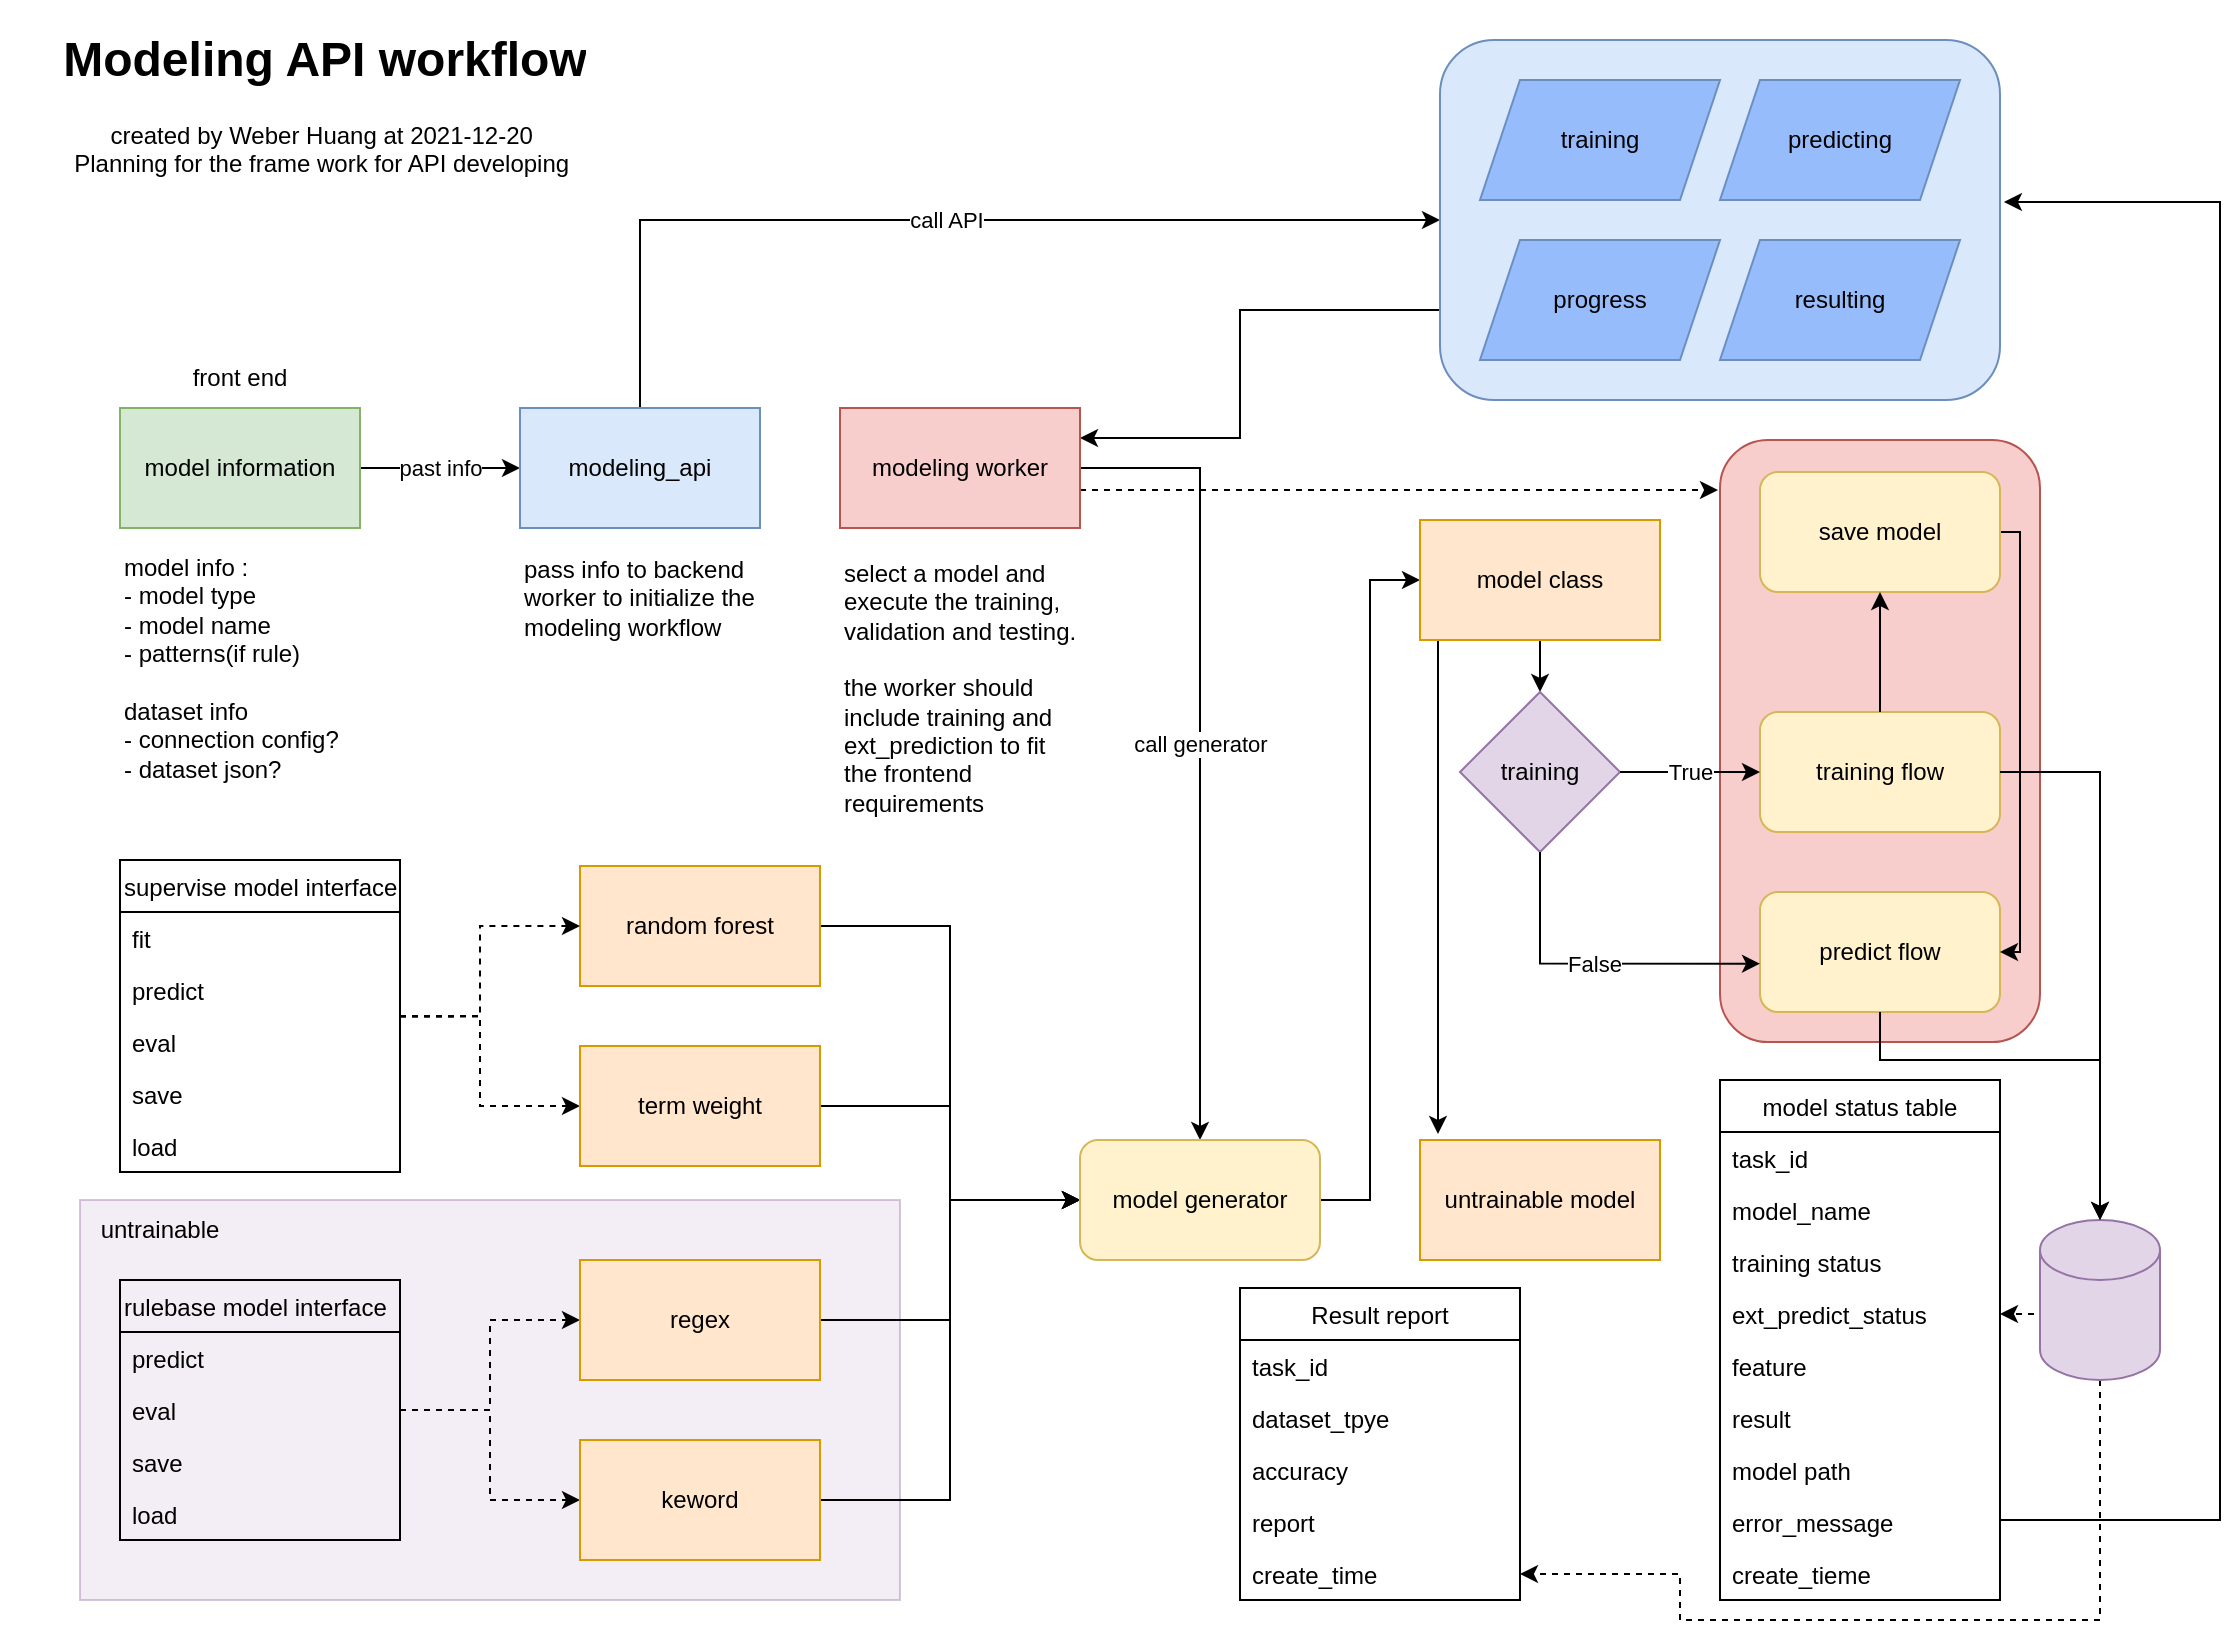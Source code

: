 <mxfile version="15.5.6" type="device" pages="5"><diagram id="o_Kh3x4oxrIOSofBaeMR" name="API planning"><mxGraphModel dx="1422" dy="846" grid="1" gridSize="10" guides="1" tooltips="1" connect="1" arrows="1" fold="1" page="1" pageScale="1" pageWidth="1169" pageHeight="827" math="0" shadow="0"><root><mxCell id="0"/><mxCell id="1" parent="0"/><mxCell id="OhegZLVaEgEQFy6RhpmS-14" style="edgeStyle=orthogonalEdgeStyle;rounded=0;orthogonalLoop=1;jettySize=auto;html=1;entryX=1;entryY=0.5;entryDx=0;entryDy=0;dashed=1;" parent="1" source="mBp6dwfjE4HnLQVGmUGq-55" target="OhegZLVaEgEQFy6RhpmS-8" edge="1"><mxGeometry relative="1" as="geometry"><Array as="points"><mxPoint x="1060" y="810"/><mxPoint x="850" y="810"/><mxPoint x="850" y="787"/></Array></mxGeometry></mxCell><mxCell id="wb5CBkZMCMpu_tUDDAOi-1" value="" style="rounded=0;whiteSpace=wrap;html=1;fillColor=#e1d5e7;align=center;strokeColor=#9673a6;opacity=40;" parent="1" vertex="1"><mxGeometry x="50" y="600" width="410" height="200" as="geometry"/></mxCell><mxCell id="mBp6dwfjE4HnLQVGmUGq-78" style="edgeStyle=orthogonalEdgeStyle;rounded=0;orthogonalLoop=1;jettySize=auto;html=1;entryX=1;entryY=0.25;entryDx=0;entryDy=0;exitX=0;exitY=0.75;exitDx=0;exitDy=0;" parent="1" source="mBp6dwfjE4HnLQVGmUGq-76" target="mBp6dwfjE4HnLQVGmUGq-3" edge="1"><mxGeometry relative="1" as="geometry"><Array as="points"><mxPoint x="630" y="155"/><mxPoint x="630" y="219"/></Array></mxGeometry></mxCell><mxCell id="mBp6dwfjE4HnLQVGmUGq-7" value="past info" style="edgeStyle=orthogonalEdgeStyle;rounded=0;orthogonalLoop=1;jettySize=auto;html=1;entryX=0;entryY=0.5;entryDx=0;entryDy=0;" parent="1" source="mBp6dwfjE4HnLQVGmUGq-1" target="mBp6dwfjE4HnLQVGmUGq-2" edge="1"><mxGeometry relative="1" as="geometry"/></mxCell><mxCell id="mBp6dwfjE4HnLQVGmUGq-1" value="model information" style="rounded=0;whiteSpace=wrap;html=1;fillColor=#d5e8d4;strokeColor=#82b366;" parent="1" vertex="1"><mxGeometry x="70" y="204" width="120" height="60" as="geometry"/></mxCell><mxCell id="mBp6dwfjE4HnLQVGmUGq-77" value="call API" style="edgeStyle=orthogonalEdgeStyle;rounded=0;orthogonalLoop=1;jettySize=auto;html=1;entryX=0;entryY=0.5;entryDx=0;entryDy=0;" parent="1" source="mBp6dwfjE4HnLQVGmUGq-2" target="mBp6dwfjE4HnLQVGmUGq-76" edge="1"><mxGeometry relative="1" as="geometry"><Array as="points"><mxPoint x="330" y="110"/></Array></mxGeometry></mxCell><mxCell id="mBp6dwfjE4HnLQVGmUGq-2" value="modeling_api" style="rounded=0;whiteSpace=wrap;html=1;fillColor=#dae8fc;strokeColor=#6c8ebf;" parent="1" vertex="1"><mxGeometry x="270" y="204" width="120" height="60" as="geometry"/></mxCell><mxCell id="mBp6dwfjE4HnLQVGmUGq-39" value="call generator" style="edgeStyle=orthogonalEdgeStyle;rounded=0;orthogonalLoop=1;jettySize=auto;html=1;entryX=0.5;entryY=0;entryDx=0;entryDy=0;" parent="1" source="mBp6dwfjE4HnLQVGmUGq-3" target="mBp6dwfjE4HnLQVGmUGq-33" edge="1"><mxGeometry relative="1" as="geometry"><Array as="points"><mxPoint x="610" y="234"/></Array></mxGeometry></mxCell><mxCell id="mBp6dwfjE4HnLQVGmUGq-90" style="edgeStyle=orthogonalEdgeStyle;rounded=0;orthogonalLoop=1;jettySize=auto;html=1;dashed=1;" parent="1" source="mBp6dwfjE4HnLQVGmUGq-3" edge="1"><mxGeometry relative="1" as="geometry"><mxPoint x="869" y="245" as="targetPoint"/><Array as="points"><mxPoint x="710" y="245"/><mxPoint x="710" y="245"/></Array></mxGeometry></mxCell><mxCell id="mBp6dwfjE4HnLQVGmUGq-3" value="modeling worker" style="rounded=0;whiteSpace=wrap;html=1;fillColor=#f8cecc;strokeColor=#b85450;" parent="1" vertex="1"><mxGeometry x="430" y="204" width="120" height="60" as="geometry"/></mxCell><mxCell id="mBp6dwfjE4HnLQVGmUGq-4" value="model info :&amp;nbsp;&lt;br&gt;- model type&lt;br&gt;- model name&lt;br&gt;- patterns(if rule)&lt;br&gt;&lt;br&gt;dataset info&lt;br&gt;- connection config?&lt;br&gt;- dataset json?&lt;br&gt;" style="text;html=1;strokeColor=none;fillColor=none;align=left;verticalAlign=middle;whiteSpace=wrap;rounded=0;" parent="1" vertex="1"><mxGeometry x="70" y="274" width="120" height="120" as="geometry"/></mxCell><mxCell id="mBp6dwfjE4HnLQVGmUGq-5" value="pass info to backend worker to initialize the modeling workflow" style="text;html=1;strokeColor=none;fillColor=none;align=left;verticalAlign=middle;whiteSpace=wrap;rounded=0;" parent="1" vertex="1"><mxGeometry x="270" y="274" width="120" height="50" as="geometry"/></mxCell><mxCell id="mBp6dwfjE4HnLQVGmUGq-6" value="select a model and execute the training, validation and testing.&lt;br&gt;&lt;br&gt;the worker should include training and ext_prediction to fit the frontend requirements" style="text;html=1;strokeColor=none;fillColor=none;align=left;verticalAlign=middle;whiteSpace=wrap;rounded=0;" parent="1" vertex="1"><mxGeometry x="430" y="274" width="120" height="140" as="geometry"/></mxCell><mxCell id="mBp6dwfjE4HnLQVGmUGq-30" style="edgeStyle=orthogonalEdgeStyle;rounded=0;orthogonalLoop=1;jettySize=auto;html=1;entryX=0;entryY=0.5;entryDx=0;entryDy=0;dashed=1;" parent="1" source="mBp6dwfjE4HnLQVGmUGq-9" target="mBp6dwfjE4HnLQVGmUGq-24" edge="1"><mxGeometry relative="1" as="geometry"><Array as="points"><mxPoint x="250" y="508"/><mxPoint x="250" y="553"/></Array></mxGeometry></mxCell><mxCell id="mBp6dwfjE4HnLQVGmUGq-9" value="supervise model interface" style="swimlane;fontStyle=0;childLayout=stackLayout;horizontal=1;startSize=26;fillColor=none;horizontalStack=0;resizeParent=1;resizeParentMax=0;resizeLast=0;collapsible=1;marginBottom=0;align=left;" parent="1" vertex="1"><mxGeometry x="70" y="430" width="140" height="156" as="geometry"><mxRectangle x="990" y="58" width="170" height="26" as="alternateBounds"/></mxGeometry></mxCell><mxCell id="mBp6dwfjE4HnLQVGmUGq-11" value="fit" style="text;strokeColor=none;fillColor=none;align=left;verticalAlign=top;spacingLeft=4;spacingRight=4;overflow=hidden;rotatable=0;points=[[0,0.5],[1,0.5]];portConstraint=eastwest;" parent="mBp6dwfjE4HnLQVGmUGq-9" vertex="1"><mxGeometry y="26" width="140" height="26" as="geometry"/></mxCell><mxCell id="mBp6dwfjE4HnLQVGmUGq-12" value="predict&#10;" style="text;strokeColor=none;fillColor=none;align=left;verticalAlign=top;spacingLeft=4;spacingRight=4;overflow=hidden;rotatable=0;points=[[0,0.5],[1,0.5]];portConstraint=eastwest;" parent="mBp6dwfjE4HnLQVGmUGq-9" vertex="1"><mxGeometry y="52" width="140" height="26" as="geometry"/></mxCell><mxCell id="mBp6dwfjE4HnLQVGmUGq-14" value="eval" style="text;strokeColor=none;fillColor=none;align=left;verticalAlign=top;spacingLeft=4;spacingRight=4;overflow=hidden;rotatable=0;points=[[0,0.5],[1,0.5]];portConstraint=eastwest;" parent="mBp6dwfjE4HnLQVGmUGq-9" vertex="1"><mxGeometry y="78" width="140" height="26" as="geometry"/></mxCell><mxCell id="mBp6dwfjE4HnLQVGmUGq-15" value="save" style="text;strokeColor=none;fillColor=none;align=left;verticalAlign=top;spacingLeft=4;spacingRight=4;overflow=hidden;rotatable=0;points=[[0,0.5],[1,0.5]];portConstraint=eastwest;" parent="mBp6dwfjE4HnLQVGmUGq-9" vertex="1"><mxGeometry y="104" width="140" height="26" as="geometry"/></mxCell><mxCell id="mBp6dwfjE4HnLQVGmUGq-16" value="load" style="text;strokeColor=none;fillColor=none;align=left;verticalAlign=top;spacingLeft=4;spacingRight=4;overflow=hidden;rotatable=0;points=[[0,0.5],[1,0.5]];portConstraint=eastwest;" parent="mBp6dwfjE4HnLQVGmUGq-9" vertex="1"><mxGeometry y="130" width="140" height="26" as="geometry"/></mxCell><mxCell id="mBp6dwfjE4HnLQVGmUGq-31" style="edgeStyle=orthogonalEdgeStyle;rounded=0;orthogonalLoop=1;jettySize=auto;html=1;entryX=0;entryY=0.5;entryDx=0;entryDy=0;dashed=1;" parent="1" source="mBp6dwfjE4HnLQVGmUGq-17" target="mBp6dwfjE4HnLQVGmUGq-26" edge="1"><mxGeometry relative="1" as="geometry"/></mxCell><mxCell id="mBp6dwfjE4HnLQVGmUGq-32" style="edgeStyle=orthogonalEdgeStyle;rounded=0;orthogonalLoop=1;jettySize=auto;html=1;entryX=0;entryY=0.5;entryDx=0;entryDy=0;dashed=1;" parent="1" source="mBp6dwfjE4HnLQVGmUGq-17" target="mBp6dwfjE4HnLQVGmUGq-27" edge="1"><mxGeometry relative="1" as="geometry"/></mxCell><mxCell id="mBp6dwfjE4HnLQVGmUGq-17" value="rulebase model interface" style="swimlane;fontStyle=0;childLayout=stackLayout;horizontal=1;startSize=26;fillColor=none;horizontalStack=0;resizeParent=1;resizeParentMax=0;resizeLast=0;collapsible=1;marginBottom=0;align=left;" parent="1" vertex="1"><mxGeometry x="70" y="640" width="140" height="130" as="geometry"><mxRectangle x="990" y="58" width="170" height="26" as="alternateBounds"/></mxGeometry></mxCell><mxCell id="mBp6dwfjE4HnLQVGmUGq-19" value="predict&#10;" style="text;strokeColor=none;fillColor=none;align=left;verticalAlign=top;spacingLeft=4;spacingRight=4;overflow=hidden;rotatable=0;points=[[0,0.5],[1,0.5]];portConstraint=eastwest;" parent="mBp6dwfjE4HnLQVGmUGq-17" vertex="1"><mxGeometry y="26" width="140" height="26" as="geometry"/></mxCell><mxCell id="mBp6dwfjE4HnLQVGmUGq-20" value="eval" style="text;strokeColor=none;fillColor=none;align=left;verticalAlign=top;spacingLeft=4;spacingRight=4;overflow=hidden;rotatable=0;points=[[0,0.5],[1,0.5]];portConstraint=eastwest;" parent="mBp6dwfjE4HnLQVGmUGq-17" vertex="1"><mxGeometry y="52" width="140" height="26" as="geometry"/></mxCell><mxCell id="mBp6dwfjE4HnLQVGmUGq-21" value="save" style="text;strokeColor=none;fillColor=none;align=left;verticalAlign=top;spacingLeft=4;spacingRight=4;overflow=hidden;rotatable=0;points=[[0,0.5],[1,0.5]];portConstraint=eastwest;" parent="mBp6dwfjE4HnLQVGmUGq-17" vertex="1"><mxGeometry y="78" width="140" height="26" as="geometry"/></mxCell><mxCell id="mBp6dwfjE4HnLQVGmUGq-22" value="load" style="text;strokeColor=none;fillColor=none;align=left;verticalAlign=top;spacingLeft=4;spacingRight=4;overflow=hidden;rotatable=0;points=[[0,0.5],[1,0.5]];portConstraint=eastwest;" parent="mBp6dwfjE4HnLQVGmUGq-17" vertex="1"><mxGeometry y="104" width="140" height="26" as="geometry"/></mxCell><mxCell id="mBp6dwfjE4HnLQVGmUGq-35" style="edgeStyle=orthogonalEdgeStyle;rounded=0;orthogonalLoop=1;jettySize=auto;html=1;entryX=0;entryY=0.5;entryDx=0;entryDy=0;" parent="1" source="mBp6dwfjE4HnLQVGmUGq-23" target="mBp6dwfjE4HnLQVGmUGq-33" edge="1"><mxGeometry relative="1" as="geometry"/></mxCell><mxCell id="mBp6dwfjE4HnLQVGmUGq-23" value="random forest" style="rounded=0;whiteSpace=wrap;html=1;align=center;fillColor=#ffe6cc;strokeColor=#d79b00;" parent="1" vertex="1"><mxGeometry x="300" y="433" width="120" height="60" as="geometry"/></mxCell><mxCell id="mBp6dwfjE4HnLQVGmUGq-36" style="edgeStyle=orthogonalEdgeStyle;rounded=0;orthogonalLoop=1;jettySize=auto;html=1;" parent="1" source="mBp6dwfjE4HnLQVGmUGq-24" target="mBp6dwfjE4HnLQVGmUGq-33" edge="1"><mxGeometry relative="1" as="geometry"/></mxCell><mxCell id="mBp6dwfjE4HnLQVGmUGq-24" value="term weight" style="rounded=0;whiteSpace=wrap;html=1;align=center;fillColor=#ffe6cc;strokeColor=#d79b00;" parent="1" vertex="1"><mxGeometry x="300" y="523" width="120" height="60" as="geometry"/></mxCell><mxCell id="mBp6dwfjE4HnLQVGmUGq-37" style="edgeStyle=orthogonalEdgeStyle;rounded=0;orthogonalLoop=1;jettySize=auto;html=1;entryX=0;entryY=0.5;entryDx=0;entryDy=0;" parent="1" source="mBp6dwfjE4HnLQVGmUGq-26" target="mBp6dwfjE4HnLQVGmUGq-33" edge="1"><mxGeometry relative="1" as="geometry"/></mxCell><mxCell id="mBp6dwfjE4HnLQVGmUGq-26" value="regex" style="rounded=0;whiteSpace=wrap;html=1;align=center;fillColor=#ffe6cc;strokeColor=#d79b00;" parent="1" vertex="1"><mxGeometry x="300" y="630" width="120" height="60" as="geometry"/></mxCell><mxCell id="mBp6dwfjE4HnLQVGmUGq-38" style="edgeStyle=orthogonalEdgeStyle;rounded=0;orthogonalLoop=1;jettySize=auto;html=1;entryX=0;entryY=0.5;entryDx=0;entryDy=0;" parent="1" source="mBp6dwfjE4HnLQVGmUGq-27" target="mBp6dwfjE4HnLQVGmUGq-33" edge="1"><mxGeometry relative="1" as="geometry"/></mxCell><mxCell id="mBp6dwfjE4HnLQVGmUGq-27" value="keword" style="rounded=0;whiteSpace=wrap;html=1;align=center;fillColor=#ffe6cc;strokeColor=#d79b00;" parent="1" vertex="1"><mxGeometry x="300" y="720" width="120" height="60" as="geometry"/></mxCell><mxCell id="mBp6dwfjE4HnLQVGmUGq-29" style="edgeStyle=orthogonalEdgeStyle;rounded=0;orthogonalLoop=1;jettySize=auto;html=1;entryX=0;entryY=0.5;entryDx=0;entryDy=0;dashed=1;exitX=1;exitY=0.013;exitDx=0;exitDy=0;exitPerimeter=0;" parent="1" source="mBp6dwfjE4HnLQVGmUGq-14" target="mBp6dwfjE4HnLQVGmUGq-23" edge="1"><mxGeometry relative="1" as="geometry"><Array as="points"><mxPoint x="250" y="508"/><mxPoint x="250" y="463"/></Array></mxGeometry></mxCell><mxCell id="mBp6dwfjE4HnLQVGmUGq-45" style="edgeStyle=orthogonalEdgeStyle;rounded=0;orthogonalLoop=1;jettySize=auto;html=1;entryX=0;entryY=0.5;entryDx=0;entryDy=0;" parent="1" source="mBp6dwfjE4HnLQVGmUGq-33" target="mBp6dwfjE4HnLQVGmUGq-44" edge="1"><mxGeometry relative="1" as="geometry"/></mxCell><mxCell id="mBp6dwfjE4HnLQVGmUGq-33" value="model generator" style="rounded=1;whiteSpace=wrap;html=1;align=center;fillColor=#fff2cc;strokeColor=#d6b656;" parent="1" vertex="1"><mxGeometry x="550" y="570" width="120" height="60" as="geometry"/></mxCell><mxCell id="mBp6dwfjE4HnLQVGmUGq-34" value="&lt;h1&gt;Modeling API workflow&lt;/h1&gt;&lt;div&gt;created by Weber Huang at 2021-12-20&amp;nbsp;&lt;/div&gt;&lt;div&gt;Planning for the frame work for API developing&amp;nbsp;&lt;/div&gt;" style="text;html=1;strokeColor=none;fillColor=none;spacing=5;spacingTop=-20;whiteSpace=wrap;overflow=hidden;rounded=0;align=center;" parent="1" vertex="1"><mxGeometry x="10" y="10" width="325" height="80" as="geometry"/></mxCell><mxCell id="mBp6dwfjE4HnLQVGmUGq-46" style="edgeStyle=orthogonalEdgeStyle;rounded=0;orthogonalLoop=1;jettySize=auto;html=1;entryX=0.5;entryY=0;entryDx=0;entryDy=0;" parent="1" source="mBp6dwfjE4HnLQVGmUGq-44" target="mBp6dwfjE4HnLQVGmUGq-47" edge="1"><mxGeometry relative="1" as="geometry"><mxPoint x="780" y="386" as="targetPoint"/></mxGeometry></mxCell><mxCell id="8WgSjGcYfe22iHA67pF8-5" style="edgeStyle=orthogonalEdgeStyle;rounded=0;orthogonalLoop=1;jettySize=auto;html=1;entryX=0.075;entryY=-0.05;entryDx=0;entryDy=0;entryPerimeter=0;" parent="1" source="mBp6dwfjE4HnLQVGmUGq-44" target="8WgSjGcYfe22iHA67pF8-4" edge="1"><mxGeometry relative="1" as="geometry"><Array as="points"><mxPoint x="729" y="390"/><mxPoint x="729" y="390"/></Array></mxGeometry></mxCell><mxCell id="mBp6dwfjE4HnLQVGmUGq-44" value="model class" style="rounded=0;whiteSpace=wrap;html=1;align=center;fillColor=#ffe6cc;strokeColor=#d79b00;" parent="1" vertex="1"><mxGeometry x="720" y="260" width="120" height="60" as="geometry"/></mxCell><mxCell id="mBp6dwfjE4HnLQVGmUGq-47" value="training" style="rhombus;whiteSpace=wrap;html=1;align=center;fillColor=#e1d5e7;strokeColor=#9673a6;" parent="1" vertex="1"><mxGeometry x="740" y="346" width="80" height="80" as="geometry"/></mxCell><mxCell id="mBp6dwfjE4HnLQVGmUGq-71" style="edgeStyle=orthogonalEdgeStyle;rounded=0;orthogonalLoop=1;jettySize=auto;html=1;entryX=1;entryY=0.5;entryDx=0;entryDy=0;dashed=1;exitX=0.5;exitY=1;exitDx=0;exitDy=0;exitPerimeter=0;" parent="1" source="mBp6dwfjE4HnLQVGmUGq-55" target="mBp6dwfjE4HnLQVGmUGq-67" edge="1"><mxGeometry relative="1" as="geometry"><Array as="points"><mxPoint x="1060" y="657"/></Array></mxGeometry></mxCell><mxCell id="mBp6dwfjE4HnLQVGmUGq-55" value="" style="shape=cylinder3;whiteSpace=wrap;html=1;boundedLbl=1;backgroundOutline=1;size=15;align=center;fillColor=#e1d5e7;strokeColor=#9673a6;" parent="1" vertex="1"><mxGeometry x="1030" y="610" width="60" height="80" as="geometry"/></mxCell><mxCell id="mBp6dwfjE4HnLQVGmUGq-86" style="edgeStyle=orthogonalEdgeStyle;rounded=0;orthogonalLoop=1;jettySize=auto;html=1;entryX=1.007;entryY=0.45;entryDx=0;entryDy=0;entryPerimeter=0;" parent="1" source="mBp6dwfjE4HnLQVGmUGq-62" target="mBp6dwfjE4HnLQVGmUGq-76" edge="1"><mxGeometry relative="1" as="geometry"><Array as="points"><mxPoint x="1120" y="760"/><mxPoint x="1120" y="101"/></Array></mxGeometry></mxCell><mxCell id="mBp6dwfjE4HnLQVGmUGq-62" value="model status table" style="swimlane;fontStyle=0;childLayout=stackLayout;horizontal=1;startSize=26;fillColor=none;horizontalStack=0;resizeParent=1;resizeParentMax=0;resizeLast=0;collapsible=1;marginBottom=0;align=center;" parent="1" vertex="1"><mxGeometry x="870" y="540" width="140" height="260" as="geometry"><mxRectangle x="720" y="570" width="130" height="26" as="alternateBounds"/></mxGeometry></mxCell><mxCell id="mBp6dwfjE4HnLQVGmUGq-63" value="task_id" style="text;strokeColor=none;fillColor=none;align=left;verticalAlign=top;spacingLeft=4;spacingRight=4;overflow=hidden;rotatable=0;points=[[0,0.5],[1,0.5]];portConstraint=eastwest;" parent="mBp6dwfjE4HnLQVGmUGq-62" vertex="1"><mxGeometry y="26" width="140" height="26" as="geometry"/></mxCell><mxCell id="mBp6dwfjE4HnLQVGmUGq-69" value="model_name" style="text;strokeColor=none;fillColor=none;align=left;verticalAlign=top;spacingLeft=4;spacingRight=4;overflow=hidden;rotatable=0;points=[[0,0.5],[1,0.5]];portConstraint=eastwest;" parent="mBp6dwfjE4HnLQVGmUGq-62" vertex="1"><mxGeometry y="52" width="140" height="26" as="geometry"/></mxCell><mxCell id="mBp6dwfjE4HnLQVGmUGq-68" value="training status" style="text;strokeColor=none;fillColor=none;align=left;verticalAlign=top;spacingLeft=4;spacingRight=4;overflow=hidden;rotatable=0;points=[[0,0.5],[1,0.5]];portConstraint=eastwest;" parent="mBp6dwfjE4HnLQVGmUGq-62" vertex="1"><mxGeometry y="78" width="140" height="26" as="geometry"/></mxCell><mxCell id="mBp6dwfjE4HnLQVGmUGq-67" value="ext_predict_status" style="text;strokeColor=none;fillColor=none;align=left;verticalAlign=top;spacingLeft=4;spacingRight=4;overflow=hidden;rotatable=0;points=[[0,0.5],[1,0.5]];portConstraint=eastwest;" parent="mBp6dwfjE4HnLQVGmUGq-62" vertex="1"><mxGeometry y="104" width="140" height="26" as="geometry"/></mxCell><mxCell id="mBp6dwfjE4HnLQVGmUGq-66" value="feature" style="text;strokeColor=none;fillColor=none;align=left;verticalAlign=top;spacingLeft=4;spacingRight=4;overflow=hidden;rotatable=0;points=[[0,0.5],[1,0.5]];portConstraint=eastwest;" parent="mBp6dwfjE4HnLQVGmUGq-62" vertex="1"><mxGeometry y="130" width="140" height="26" as="geometry"/></mxCell><mxCell id="mBp6dwfjE4HnLQVGmUGq-84" value="result" style="text;strokeColor=none;fillColor=none;align=left;verticalAlign=top;spacingLeft=4;spacingRight=4;overflow=hidden;rotatable=0;points=[[0,0.5],[1,0.5]];portConstraint=eastwest;" parent="mBp6dwfjE4HnLQVGmUGq-62" vertex="1"><mxGeometry y="156" width="140" height="26" as="geometry"/></mxCell><mxCell id="mBp6dwfjE4HnLQVGmUGq-64" value="model path" style="text;strokeColor=none;fillColor=none;align=left;verticalAlign=top;spacingLeft=4;spacingRight=4;overflow=hidden;rotatable=0;points=[[0,0.5],[1,0.5]];portConstraint=eastwest;" parent="mBp6dwfjE4HnLQVGmUGq-62" vertex="1"><mxGeometry y="182" width="140" height="26" as="geometry"/></mxCell><mxCell id="mBp6dwfjE4HnLQVGmUGq-70" value="error_message" style="text;strokeColor=none;fillColor=none;align=left;verticalAlign=top;spacingLeft=4;spacingRight=4;overflow=hidden;rotatable=0;points=[[0,0.5],[1,0.5]];portConstraint=eastwest;" parent="mBp6dwfjE4HnLQVGmUGq-62" vertex="1"><mxGeometry y="208" width="140" height="26" as="geometry"/></mxCell><mxCell id="OhegZLVaEgEQFy6RhpmS-12" value="create_tieme" style="text;strokeColor=none;fillColor=none;align=left;verticalAlign=top;spacingLeft=4;spacingRight=4;overflow=hidden;rotatable=0;points=[[0,0.5],[1,0.5]];portConstraint=eastwest;" parent="mBp6dwfjE4HnLQVGmUGq-62" vertex="1"><mxGeometry y="234" width="140" height="26" as="geometry"/></mxCell><mxCell id="mBp6dwfjE4HnLQVGmUGq-83" value="front end" style="text;html=1;strokeColor=none;fillColor=none;align=center;verticalAlign=middle;whiteSpace=wrap;rounded=0;" parent="1" vertex="1"><mxGeometry x="100" y="174" width="60" height="30" as="geometry"/></mxCell><mxCell id="AgFD8A6Jo3JKrMq4BEZc-1" value="" style="group" parent="1" vertex="1" connectable="0"><mxGeometry x="730" y="20" width="280" height="180" as="geometry"/></mxCell><mxCell id="mBp6dwfjE4HnLQVGmUGq-76" value="" style="rounded=1;whiteSpace=wrap;html=1;align=center;fillColor=#dae8fc;strokeColor=#6c8ebf;" parent="AgFD8A6Jo3JKrMq4BEZc-1" vertex="1"><mxGeometry width="280" height="180" as="geometry"/></mxCell><mxCell id="mBp6dwfjE4HnLQVGmUGq-72" value="training" style="shape=parallelogram;perimeter=parallelogramPerimeter;whiteSpace=wrap;html=1;fixedSize=1;align=center;fillColor=#97BCFC;strokeColor=#6c8ebf;" parent="AgFD8A6Jo3JKrMq4BEZc-1" vertex="1"><mxGeometry x="20" y="20" width="120" height="60" as="geometry"/></mxCell><mxCell id="mBp6dwfjE4HnLQVGmUGq-73" value="predicting" style="shape=parallelogram;perimeter=parallelogramPerimeter;whiteSpace=wrap;html=1;fixedSize=1;align=center;fillColor=#97BCFC;strokeColor=#6c8ebf;" parent="AgFD8A6Jo3JKrMq4BEZc-1" vertex="1"><mxGeometry x="140" y="20" width="120" height="60" as="geometry"/></mxCell><mxCell id="mBp6dwfjE4HnLQVGmUGq-74" value="progress" style="shape=parallelogram;perimeter=parallelogramPerimeter;whiteSpace=wrap;html=1;fixedSize=1;align=center;fillColor=#97BCFC;strokeColor=#6c8ebf;" parent="AgFD8A6Jo3JKrMq4BEZc-1" vertex="1"><mxGeometry x="20" y="100" width="120" height="60" as="geometry"/></mxCell><mxCell id="mBp6dwfjE4HnLQVGmUGq-75" value="resulting" style="shape=parallelogram;perimeter=parallelogramPerimeter;whiteSpace=wrap;html=1;fixedSize=1;align=center;fillColor=#97BCFC;strokeColor=#6c8ebf;" parent="AgFD8A6Jo3JKrMq4BEZc-1" vertex="1"><mxGeometry x="140" y="100" width="120" height="60" as="geometry"/></mxCell><mxCell id="wb5CBkZMCMpu_tUDDAOi-2" value="untrainable" style="text;html=1;strokeColor=none;fillColor=none;align=center;verticalAlign=middle;whiteSpace=wrap;rounded=0;" parent="1" vertex="1"><mxGeometry x="60" y="600" width="60" height="30" as="geometry"/></mxCell><mxCell id="OhegZLVaEgEQFy6RhpmS-2" value="" style="group" parent="1" vertex="1" connectable="0"><mxGeometry x="870" y="220" width="160" height="301" as="geometry"/></mxCell><mxCell id="mBp6dwfjE4HnLQVGmUGq-87" value="" style="rounded=1;whiteSpace=wrap;html=1;fillColor=#f8cecc;align=center;strokeColor=#b85450;" parent="OhegZLVaEgEQFy6RhpmS-2" vertex="1"><mxGeometry width="160" height="301" as="geometry"/></mxCell><mxCell id="mBp6dwfjE4HnLQVGmUGq-49" value="training flow" style="rounded=1;whiteSpace=wrap;html=1;align=center;fillColor=#fff2cc;strokeColor=#d6b656;" parent="OhegZLVaEgEQFy6RhpmS-2" vertex="1"><mxGeometry x="20" y="136" width="120" height="60" as="geometry"/></mxCell><mxCell id="mBp6dwfjE4HnLQVGmUGq-51" value="predict flow" style="rounded=1;whiteSpace=wrap;html=1;align=center;fillColor=#fff2cc;strokeColor=#d6b656;" parent="OhegZLVaEgEQFy6RhpmS-2" vertex="1"><mxGeometry x="20" y="226" width="120" height="60" as="geometry"/></mxCell><mxCell id="mBp6dwfjE4HnLQVGmUGq-89" style="edgeStyle=orthogonalEdgeStyle;rounded=0;orthogonalLoop=1;jettySize=auto;html=1;entryX=1;entryY=0.5;entryDx=0;entryDy=0;" parent="OhegZLVaEgEQFy6RhpmS-2" source="mBp6dwfjE4HnLQVGmUGq-81" target="mBp6dwfjE4HnLQVGmUGq-51" edge="1"><mxGeometry relative="1" as="geometry"><Array as="points"><mxPoint x="150" y="46"/><mxPoint x="150" y="256"/></Array></mxGeometry></mxCell><mxCell id="mBp6dwfjE4HnLQVGmUGq-81" value="save model" style="whiteSpace=wrap;html=1;rounded=1;fillColor=#fff2cc;strokeColor=#d6b656;" parent="OhegZLVaEgEQFy6RhpmS-2" vertex="1"><mxGeometry x="20" y="16" width="120" height="60" as="geometry"/></mxCell><mxCell id="mBp6dwfjE4HnLQVGmUGq-82" value="" style="edgeStyle=orthogonalEdgeStyle;rounded=0;orthogonalLoop=1;jettySize=auto;html=1;" parent="OhegZLVaEgEQFy6RhpmS-2" source="mBp6dwfjE4HnLQVGmUGq-49" target="mBp6dwfjE4HnLQVGmUGq-81" edge="1"><mxGeometry relative="1" as="geometry"/></mxCell><mxCell id="mBp6dwfjE4HnLQVGmUGq-50" value="True" style="edgeStyle=orthogonalEdgeStyle;rounded=0;orthogonalLoop=1;jettySize=auto;html=1;entryX=0;entryY=0.5;entryDx=0;entryDy=0;" parent="1" source="mBp6dwfjE4HnLQVGmUGq-47" target="mBp6dwfjE4HnLQVGmUGq-49" edge="1"><mxGeometry relative="1" as="geometry"/></mxCell><mxCell id="mBp6dwfjE4HnLQVGmUGq-54" value="False" style="edgeStyle=orthogonalEdgeStyle;rounded=0;orthogonalLoop=1;jettySize=auto;html=1;entryX=0;entryY=0.597;entryDx=0;entryDy=0;entryPerimeter=0;" parent="1" source="mBp6dwfjE4HnLQVGmUGq-47" target="mBp6dwfjE4HnLQVGmUGq-51" edge="1"><mxGeometry relative="1" as="geometry"><Array as="points"><mxPoint x="780" y="482"/></Array></mxGeometry></mxCell><mxCell id="mBp6dwfjE4HnLQVGmUGq-57" style="edgeStyle=orthogonalEdgeStyle;rounded=0;orthogonalLoop=1;jettySize=auto;html=1;entryX=0.5;entryY=0;entryDx=0;entryDy=0;entryPerimeter=0;" parent="1" source="mBp6dwfjE4HnLQVGmUGq-51" target="mBp6dwfjE4HnLQVGmUGq-55" edge="1"><mxGeometry relative="1" as="geometry"><Array as="points"><mxPoint x="1060" y="530"/></Array></mxGeometry></mxCell><mxCell id="mBp6dwfjE4HnLQVGmUGq-56" style="edgeStyle=orthogonalEdgeStyle;rounded=0;orthogonalLoop=1;jettySize=auto;html=1;entryX=0.5;entryY=0;entryDx=0;entryDy=0;entryPerimeter=0;" parent="1" source="mBp6dwfjE4HnLQVGmUGq-49" target="mBp6dwfjE4HnLQVGmUGq-55" edge="1"><mxGeometry relative="1" as="geometry"/></mxCell><mxCell id="OhegZLVaEgEQFy6RhpmS-3" value="Result report" style="swimlane;fontStyle=0;childLayout=stackLayout;horizontal=1;startSize=26;fillColor=none;horizontalStack=0;resizeParent=1;resizeParentMax=0;resizeLast=0;collapsible=1;marginBottom=0;align=center;" parent="1" vertex="1"><mxGeometry x="630" y="644" width="140" height="156" as="geometry"><mxRectangle x="720" y="570" width="130" height="26" as="alternateBounds"/></mxGeometry></mxCell><mxCell id="OhegZLVaEgEQFy6RhpmS-4" value="task_id" style="text;strokeColor=none;fillColor=none;align=left;verticalAlign=top;spacingLeft=4;spacingRight=4;overflow=hidden;rotatable=0;points=[[0,0.5],[1,0.5]];portConstraint=eastwest;" parent="OhegZLVaEgEQFy6RhpmS-3" vertex="1"><mxGeometry y="26" width="140" height="26" as="geometry"/></mxCell><mxCell id="OhegZLVaEgEQFy6RhpmS-5" value="dataset_tpye" style="text;strokeColor=none;fillColor=none;align=left;verticalAlign=top;spacingLeft=4;spacingRight=4;overflow=hidden;rotatable=0;points=[[0,0.5],[1,0.5]];portConstraint=eastwest;" parent="OhegZLVaEgEQFy6RhpmS-3" vertex="1"><mxGeometry y="52" width="140" height="26" as="geometry"/></mxCell><mxCell id="OhegZLVaEgEQFy6RhpmS-6" value="accuracy" style="text;strokeColor=none;fillColor=none;align=left;verticalAlign=top;spacingLeft=4;spacingRight=4;overflow=hidden;rotatable=0;points=[[0,0.5],[1,0.5]];portConstraint=eastwest;" parent="OhegZLVaEgEQFy6RhpmS-3" vertex="1"><mxGeometry y="78" width="140" height="26" as="geometry"/></mxCell><mxCell id="OhegZLVaEgEQFy6RhpmS-7" value="report" style="text;strokeColor=none;fillColor=none;align=left;verticalAlign=top;spacingLeft=4;spacingRight=4;overflow=hidden;rotatable=0;points=[[0,0.5],[1,0.5]];portConstraint=eastwest;" parent="OhegZLVaEgEQFy6RhpmS-3" vertex="1"><mxGeometry y="104" width="140" height="26" as="geometry"/></mxCell><mxCell id="OhegZLVaEgEQFy6RhpmS-8" value="create_time" style="text;strokeColor=none;fillColor=none;align=left;verticalAlign=top;spacingLeft=4;spacingRight=4;overflow=hidden;rotatable=0;points=[[0,0.5],[1,0.5]];portConstraint=eastwest;" parent="OhegZLVaEgEQFy6RhpmS-3" vertex="1"><mxGeometry y="130" width="140" height="26" as="geometry"/></mxCell><mxCell id="8WgSjGcYfe22iHA67pF8-4" value="untrainable model" style="rounded=0;whiteSpace=wrap;html=1;align=center;fillColor=#ffe6cc;strokeColor=#d79b00;" parent="1" vertex="1"><mxGeometry x="720" y="570" width="120" height="60" as="geometry"/></mxCell></root></mxGraphModel></diagram><diagram id="ILK3qnmkNq8_Pb96BD6S" name="API"><mxGraphModel dx="1422" dy="846" grid="1" gridSize="10" guides="1" tooltips="1" connect="1" arrows="1" fold="1" page="1" pageScale="1" pageWidth="1169" pageHeight="827" math="0" shadow="0"><root><mxCell id="cCBk2UogCF49ds1I8SbL-0"/><mxCell id="cCBk2UogCF49ds1I8SbL-1" parent="cCBk2UogCF49ds1I8SbL-0"/><mxCell id="OMR5TNVzZ1VRgtdH7-Te-8" style="edgeStyle=orthogonalEdgeStyle;rounded=0;orthogonalLoop=1;jettySize=auto;html=1;exitX=1;exitY=0.5;exitDx=0;exitDy=0;" parent="cCBk2UogCF49ds1I8SbL-1" source="OMR5TNVzZ1VRgtdH7-Te-6" target="8WzvVYzUQb8g-lDpJlll-2" edge="1"><mxGeometry relative="1" as="geometry"/></mxCell><mxCell id="OMR5TNVzZ1VRgtdH7-Te-25" style="edgeStyle=orthogonalEdgeStyle;rounded=0;orthogonalLoop=1;jettySize=auto;html=1;entryX=0;entryY=0.5;entryDx=0;entryDy=0;" parent="cCBk2UogCF49ds1I8SbL-1" source="8WzvVYzUQb8g-lDpJlll-2" target="OMR5TNVzZ1VRgtdH7-Te-24" edge="1"><mxGeometry relative="1" as="geometry"/></mxCell><mxCell id="nO7ySHKAO_yvT6RkCMbB-1" style="edgeStyle=orthogonalEdgeStyle;rounded=0;orthogonalLoop=1;jettySize=auto;html=1;entryX=0.5;entryY=0;entryDx=0;entryDy=0;" parent="cCBk2UogCF49ds1I8SbL-1" source="8WzvVYzUQb8g-lDpJlll-2" target="nO7ySHKAO_yvT6RkCMbB-0" edge="1"><mxGeometry relative="1" as="geometry"/></mxCell><mxCell id="8WzvVYzUQb8g-lDpJlll-2" value="training" style="shape=parallelogram;perimeter=parallelogramPerimeter;whiteSpace=wrap;html=1;fixedSize=1;align=center;fillColor=#97BCFC;strokeColor=#6c8ebf;" parent="cCBk2UogCF49ds1I8SbL-1" vertex="1"><mxGeometry x="640" y="150" width="120" height="60" as="geometry"/></mxCell><mxCell id="OMR5TNVzZ1VRgtdH7-Te-27" style="edgeStyle=orthogonalEdgeStyle;rounded=0;orthogonalLoop=1;jettySize=auto;html=1;entryX=0;entryY=0.5;entryDx=0;entryDy=0;" parent="cCBk2UogCF49ds1I8SbL-1" source="8WzvVYzUQb8g-lDpJlll-3" target="OMR5TNVzZ1VRgtdH7-Te-26" edge="1"><mxGeometry relative="1" as="geometry"/></mxCell><mxCell id="nO7ySHKAO_yvT6RkCMbB-5" style="edgeStyle=orthogonalEdgeStyle;rounded=0;orthogonalLoop=1;jettySize=auto;html=1;entryX=0.5;entryY=0;entryDx=0;entryDy=0;" parent="cCBk2UogCF49ds1I8SbL-1" source="8WzvVYzUQb8g-lDpJlll-3" target="nO7ySHKAO_yvT6RkCMbB-4" edge="1"><mxGeometry relative="1" as="geometry"/></mxCell><mxCell id="8WzvVYzUQb8g-lDpJlll-3" value="predicting" style="shape=parallelogram;perimeter=parallelogramPerimeter;whiteSpace=wrap;html=1;fixedSize=1;align=center;fillColor=#97BCFC;strokeColor=#6c8ebf;" parent="cCBk2UogCF49ds1I8SbL-1" vertex="1"><mxGeometry x="640" y="420" width="120" height="60" as="geometry"/></mxCell><mxCell id="OMR5TNVzZ1VRgtdH7-Te-32" style="edgeStyle=orthogonalEdgeStyle;rounded=0;orthogonalLoop=1;jettySize=auto;html=1;entryX=0;entryY=0.5;entryDx=0;entryDy=0;" parent="cCBk2UogCF49ds1I8SbL-1" source="8WzvVYzUQb8g-lDpJlll-4" target="OMR5TNVzZ1VRgtdH7-Te-30" edge="1"><mxGeometry relative="1" as="geometry"/></mxCell><mxCell id="8WzvVYzUQb8g-lDpJlll-4" value="progress" style="shape=parallelogram;perimeter=parallelogramPerimeter;whiteSpace=wrap;html=1;fixedSize=1;align=center;fillColor=#97BCFC;strokeColor=#6c8ebf;" parent="cCBk2UogCF49ds1I8SbL-1" vertex="1"><mxGeometry x="640" y="620" width="120" height="60" as="geometry"/></mxCell><mxCell id="OMR5TNVzZ1VRgtdH7-Te-37" style="edgeStyle=orthogonalEdgeStyle;rounded=0;orthogonalLoop=1;jettySize=auto;html=1;entryX=0;entryY=0.5;entryDx=0;entryDy=0;" parent="cCBk2UogCF49ds1I8SbL-1" source="8WzvVYzUQb8g-lDpJlll-5" target="OMR5TNVzZ1VRgtdH7-Te-36" edge="1"><mxGeometry relative="1" as="geometry"/></mxCell><mxCell id="8WzvVYzUQb8g-lDpJlll-5" value="resulting" style="shape=parallelogram;perimeter=parallelogramPerimeter;whiteSpace=wrap;html=1;fixedSize=1;align=center;fillColor=#97BCFC;strokeColor=#6c8ebf;" parent="cCBk2UogCF49ds1I8SbL-1" vertex="1"><mxGeometry x="640" y="740" width="120" height="60" as="geometry"/></mxCell><mxCell id="OMR5TNVzZ1VRgtdH7-Te-10" value="" style="group" parent="cCBk2UogCF49ds1I8SbL-1" vertex="1" connectable="0"><mxGeometry x="300" y="40" width="300" height="280" as="geometry"/></mxCell><mxCell id="OMR5TNVzZ1VRgtdH7-Te-6" value="" style="rounded=0;whiteSpace=wrap;html=1;fillColor=#fff2cc;align=center;strokeColor=#d6b656;" parent="OMR5TNVzZ1VRgtdH7-Te-10" vertex="1"><mxGeometry width="300" height="280" as="geometry"/></mxCell><mxCell id="OMR5TNVzZ1VRgtdH7-Te-0" value="training data" style="rounded=0;whiteSpace=wrap;html=1;fillColor=#d5e8d4;align=center;strokeColor=#82b366;" parent="OMR5TNVzZ1VRgtdH7-Te-10" vertex="1"><mxGeometry x="20" y="40" width="120" height="60" as="geometry"/></mxCell><mxCell id="OMR5TNVzZ1VRgtdH7-Te-1" value="developing data" style="rounded=0;whiteSpace=wrap;html=1;fillColor=#d5e8d4;align=center;strokeColor=#82b366;" parent="OMR5TNVzZ1VRgtdH7-Te-10" vertex="1"><mxGeometry x="20" y="120" width="120" height="60" as="geometry"/></mxCell><mxCell id="OMR5TNVzZ1VRgtdH7-Te-2" value="testing data" style="rounded=0;whiteSpace=wrap;html=1;fillColor=#d5e8d4;align=center;strokeColor=#82b366;" parent="OMR5TNVzZ1VRgtdH7-Te-10" vertex="1"><mxGeometry x="20" y="200" width="120" height="60" as="geometry"/></mxCell><mxCell id="OMR5TNVzZ1VRgtdH7-Te-3" value="model_type" style="rounded=0;whiteSpace=wrap;html=1;fillColor=#f8cecc;align=center;strokeColor=#b85450;" parent="OMR5TNVzZ1VRgtdH7-Te-10" vertex="1"><mxGeometry x="160" y="40" width="120" height="60" as="geometry"/></mxCell><mxCell id="OMR5TNVzZ1VRgtdH7-Te-4" value="feature" style="rounded=0;whiteSpace=wrap;html=1;fillColor=#f8cecc;align=center;strokeColor=#b85450;" parent="OMR5TNVzZ1VRgtdH7-Te-10" vertex="1"><mxGeometry x="160" y="120" width="120" height="60" as="geometry"/></mxCell><mxCell id="OMR5TNVzZ1VRgtdH7-Te-5" value="model_path" style="rounded=0;whiteSpace=wrap;html=1;fillColor=#f8cecc;align=center;strokeColor=#b85450;" parent="OMR5TNVzZ1VRgtdH7-Te-10" vertex="1"><mxGeometry x="160" y="200" width="120" height="60" as="geometry"/></mxCell><mxCell id="OMR5TNVzZ1VRgtdH7-Te-7" value="Request information" style="text;html=1;strokeColor=none;fillColor=none;align=center;verticalAlign=middle;whiteSpace=wrap;rounded=0;" parent="OMR5TNVzZ1VRgtdH7-Te-10" vertex="1"><mxGeometry width="120" height="30" as="geometry"/></mxCell><mxCell id="OMR5TNVzZ1VRgtdH7-Te-20" style="edgeStyle=orthogonalEdgeStyle;rounded=0;orthogonalLoop=1;jettySize=auto;html=1;entryX=0;entryY=0.5;entryDx=0;entryDy=0;" parent="cCBk2UogCF49ds1I8SbL-1" source="OMR5TNVzZ1VRgtdH7-Te-12" target="8WzvVYzUQb8g-lDpJlll-3" edge="1"><mxGeometry relative="1" as="geometry"/></mxCell><mxCell id="OMR5TNVzZ1VRgtdH7-Te-21" value="" style="group" parent="cCBk2UogCF49ds1I8SbL-1" vertex="1" connectable="0"><mxGeometry x="300" y="350" width="300" height="200" as="geometry"/></mxCell><mxCell id="OMR5TNVzZ1VRgtdH7-Te-12" value="" style="rounded=0;whiteSpace=wrap;html=1;fillColor=#fff2cc;align=center;strokeColor=#d6b656;" parent="OMR5TNVzZ1VRgtdH7-Te-21" vertex="1"><mxGeometry width="300" height="200" as="geometry"/></mxCell><mxCell id="OMR5TNVzZ1VRgtdH7-Te-15" value="testing data" style="rounded=0;whiteSpace=wrap;html=1;fillColor=#d5e8d4;align=center;strokeColor=#82b366;" parent="OMR5TNVzZ1VRgtdH7-Te-21" vertex="1"><mxGeometry x="20" y="40" width="120" height="60" as="geometry"/></mxCell><mxCell id="OMR5TNVzZ1VRgtdH7-Te-16" value="model_type" style="rounded=0;whiteSpace=wrap;html=1;fillColor=#f8cecc;align=center;strokeColor=#b85450;" parent="OMR5TNVzZ1VRgtdH7-Te-21" vertex="1"><mxGeometry x="160" y="40" width="120" height="60" as="geometry"/></mxCell><mxCell id="OMR5TNVzZ1VRgtdH7-Te-17" value="feature" style="rounded=0;whiteSpace=wrap;html=1;fillColor=#f8cecc;align=center;strokeColor=#b85450;" parent="OMR5TNVzZ1VRgtdH7-Te-21" vertex="1"><mxGeometry x="160" y="120" width="120" height="60" as="geometry"/></mxCell><mxCell id="OMR5TNVzZ1VRgtdH7-Te-18" value="model_path" style="rounded=0;whiteSpace=wrap;html=1;fillColor=#f8cecc;align=center;strokeColor=#b85450;" parent="OMR5TNVzZ1VRgtdH7-Te-21" vertex="1"><mxGeometry x="20" y="120" width="120" height="60" as="geometry"/></mxCell><mxCell id="OMR5TNVzZ1VRgtdH7-Te-19" value="Request information" style="text;html=1;strokeColor=none;fillColor=none;align=center;verticalAlign=middle;whiteSpace=wrap;rounded=0;" parent="OMR5TNVzZ1VRgtdH7-Te-21" vertex="1"><mxGeometry width="120" height="30" as="geometry"/></mxCell><mxCell id="OMR5TNVzZ1VRgtdH7-Te-24" value="Response None" style="rounded=0;whiteSpace=wrap;html=1;strokeColor=#d6b656;fillColor=#fff2cc;align=center;" parent="cCBk2UogCF49ds1I8SbL-1" vertex="1"><mxGeometry x="800" y="150" width="120" height="60" as="geometry"/></mxCell><mxCell id="OMR5TNVzZ1VRgtdH7-Te-26" value="Response None" style="rounded=0;whiteSpace=wrap;html=1;strokeColor=#d6b656;fillColor=#fff2cc;align=center;" parent="cCBk2UogCF49ds1I8SbL-1" vertex="1"><mxGeometry x="800" y="420" width="120" height="60" as="geometry"/></mxCell><mxCell id="OMR5TNVzZ1VRgtdH7-Te-29" style="edgeStyle=orthogonalEdgeStyle;rounded=0;orthogonalLoop=1;jettySize=auto;html=1;entryX=0;entryY=0.5;entryDx=0;entryDy=0;" parent="cCBk2UogCF49ds1I8SbL-1" source="OMR5TNVzZ1VRgtdH7-Te-28" target="8WzvVYzUQb8g-lDpJlll-4" edge="1"><mxGeometry relative="1" as="geometry"/></mxCell><mxCell id="OMR5TNVzZ1VRgtdH7-Te-28" value="Request task_id" style="rounded=0;whiteSpace=wrap;html=1;strokeColor=#d6b656;fillColor=#fff2cc;align=center;" parent="cCBk2UogCF49ds1I8SbL-1" vertex="1"><mxGeometry x="380" y="620" width="120" height="60" as="geometry"/></mxCell><mxCell id="OMR5TNVzZ1VRgtdH7-Te-30" value="Response Status" style="rounded=0;whiteSpace=wrap;html=1;strokeColor=#d6b656;fillColor=#fff2cc;align=center;" parent="cCBk2UogCF49ds1I8SbL-1" vertex="1"><mxGeometry x="800" y="620" width="120" height="60" as="geometry"/></mxCell><mxCell id="OMR5TNVzZ1VRgtdH7-Te-35" style="edgeStyle=orthogonalEdgeStyle;rounded=0;orthogonalLoop=1;jettySize=auto;html=1;" parent="cCBk2UogCF49ds1I8SbL-1" source="OMR5TNVzZ1VRgtdH7-Te-34" target="8WzvVYzUQb8g-lDpJlll-5" edge="1"><mxGeometry relative="1" as="geometry"/></mxCell><mxCell id="OMR5TNVzZ1VRgtdH7-Te-34" value="Request task_id" style="rounded=0;whiteSpace=wrap;html=1;strokeColor=#d6b656;fillColor=#fff2cc;align=center;" parent="cCBk2UogCF49ds1I8SbL-1" vertex="1"><mxGeometry x="380" y="740" width="120" height="60" as="geometry"/></mxCell><mxCell id="OMR5TNVzZ1VRgtdH7-Te-36" value="Response Result" style="rounded=0;whiteSpace=wrap;html=1;strokeColor=#d6b656;fillColor=#fff2cc;align=center;" parent="cCBk2UogCF49ds1I8SbL-1" vertex="1"><mxGeometry x="800" y="740" width="120" height="60" as="geometry"/></mxCell><mxCell id="nO7ySHKAO_yvT6RkCMbB-3" value="" style="edgeStyle=orthogonalEdgeStyle;rounded=0;orthogonalLoop=1;jettySize=auto;html=1;" parent="cCBk2UogCF49ds1I8SbL-1" source="nO7ySHKAO_yvT6RkCMbB-0" target="nO7ySHKAO_yvT6RkCMbB-2" edge="1"><mxGeometry relative="1" as="geometry"/></mxCell><mxCell id="nO7ySHKAO_yvT6RkCMbB-0" value="training" style="rounded=1;whiteSpace=wrap;html=1;strokeColor=#b85450;fillColor=#f8cecc;align=center;" parent="cCBk2UogCF49ds1I8SbL-1" vertex="1"><mxGeometry x="640" y="250" width="120" height="60" as="geometry"/></mxCell><mxCell id="nO7ySHKAO_yvT6RkCMbB-2" value="save model" style="whiteSpace=wrap;html=1;rounded=1;strokeColor=#b85450;fillColor=#f8cecc;" parent="cCBk2UogCF49ds1I8SbL-1" vertex="1"><mxGeometry x="800" y="250" width="120" height="60" as="geometry"/></mxCell><mxCell id="nO7ySHKAO_yvT6RkCMbB-8" value="" style="edgeStyle=orthogonalEdgeStyle;rounded=0;orthogonalLoop=1;jettySize=auto;html=1;" parent="cCBk2UogCF49ds1I8SbL-1" source="nO7ySHKAO_yvT6RkCMbB-4" target="nO7ySHKAO_yvT6RkCMbB-7" edge="1"><mxGeometry relative="1" as="geometry"/></mxCell><mxCell id="nO7ySHKAO_yvT6RkCMbB-4" value="load model" style="rounded=1;whiteSpace=wrap;html=1;strokeColor=#b85450;fillColor=#f8cecc;align=center;" parent="cCBk2UogCF49ds1I8SbL-1" vertex="1"><mxGeometry x="640" y="510" width="120" height="60" as="geometry"/></mxCell><mxCell id="nO7ySHKAO_yvT6RkCMbB-7" value="predicting" style="whiteSpace=wrap;html=1;rounded=1;strokeColor=#b85450;fillColor=#f8cecc;" parent="cCBk2UogCF49ds1I8SbL-1" vertex="1"><mxGeometry x="800" y="510" width="120" height="60" as="geometry"/></mxCell></root></mxGraphModel></diagram><diagram id="53OdMrJserSi1weMrvdw" name="Worker"><mxGraphModel dx="1422" dy="846" grid="1" gridSize="10" guides="1" tooltips="1" connect="1" arrows="1" fold="1" page="1" pageScale="1" pageWidth="1169" pageHeight="827" math="0" shadow="0"><root><mxCell id="i_nYBN4lOtSSLADCSK-Y-0"/><mxCell id="i_nYBN4lOtSSLADCSK-Y-1" parent="i_nYBN4lOtSSLADCSK-Y-0"/><mxCell id="-WXyuSO115tcZGpCk5Ci-5" value="" style="edgeStyle=orthogonalEdgeStyle;rounded=0;orthogonalLoop=1;jettySize=auto;html=1;" parent="i_nYBN4lOtSSLADCSK-Y-1" source="LXfGMFe0-EnMDXx-PcHn-0" target="-WXyuSO115tcZGpCk5Ci-4" edge="1"><mxGeometry relative="1" as="geometry"/></mxCell><mxCell id="LXfGMFe0-EnMDXx-PcHn-0" value="model generator" style="rounded=1;whiteSpace=wrap;html=1;strokeColor=#6c8ebf;fillColor=#dae8fc;align=center;" parent="i_nYBN4lOtSSLADCSK-Y-1" vertex="1"><mxGeometry x="260" y="330" width="120" height="60" as="geometry"/></mxCell><mxCell id="-WXyuSO115tcZGpCk5Ci-0" style="edgeStyle=orthogonalEdgeStyle;rounded=0;orthogonalLoop=1;jettySize=auto;html=1;entryX=0;entryY=0.5;entryDx=0;entryDy=0;" parent="i_nYBN4lOtSSLADCSK-Y-1" source="LXfGMFe0-EnMDXx-PcHn-1" target="LXfGMFe0-EnMDXx-PcHn-0" edge="1"><mxGeometry relative="1" as="geometry"/></mxCell><mxCell id="LXfGMFe0-EnMDXx-PcHn-1" value="params" style="rounded=1;whiteSpace=wrap;html=1;strokeColor=#82b366;fillColor=#d5e8d4;align=center;" parent="i_nYBN4lOtSSLADCSK-Y-1" vertex="1"><mxGeometry x="60" y="330" width="120" height="60" as="geometry"/></mxCell><mxCell id="-WXyuSO115tcZGpCk5Ci-8" value="True" style="edgeStyle=orthogonalEdgeStyle;rounded=0;orthogonalLoop=1;jettySize=auto;html=1;" parent="i_nYBN4lOtSSLADCSK-Y-1" source="-WXyuSO115tcZGpCk5Ci-4" target="-WXyuSO115tcZGpCk5Ci-7" edge="1"><mxGeometry relative="1" as="geometry"/></mxCell><mxCell id="ZyTb6doKRfNveQZtCnMt-9" value="False" style="edgeStyle=orthogonalEdgeStyle;rounded=0;orthogonalLoop=1;jettySize=auto;html=1;entryX=0;entryY=0.5;entryDx=0;entryDy=0;" parent="i_nYBN4lOtSSLADCSK-Y-1" source="-WXyuSO115tcZGpCk5Ci-4" target="ZyTb6doKRfNveQZtCnMt-8" edge="1"><mxGeometry relative="1" as="geometry"><Array as="points"><mxPoint x="490" y="220"/></Array></mxGeometry></mxCell><mxCell id="-WXyuSO115tcZGpCk5Ci-4" value="trainable" style="rhombus;whiteSpace=wrap;html=1;rounded=1;strokeColor=#9673a6;fillColor=#e1d5e7;" parent="i_nYBN4lOtSSLADCSK-Y-1" vertex="1"><mxGeometry x="450" y="320" width="80" height="80" as="geometry"/></mxCell><mxCell id="ZyTb6doKRfNveQZtCnMt-2" value="" style="edgeStyle=orthogonalEdgeStyle;rounded=0;orthogonalLoop=1;jettySize=auto;html=1;" parent="i_nYBN4lOtSSLADCSK-Y-1" source="-WXyuSO115tcZGpCk5Ci-7" target="ZyTb6doKRfNveQZtCnMt-1" edge="1"><mxGeometry relative="1" as="geometry"/></mxCell><mxCell id="ZyTb6doKRfNveQZtCnMt-4" value="" style="edgeStyle=orthogonalEdgeStyle;rounded=0;orthogonalLoop=1;jettySize=auto;html=1;" parent="i_nYBN4lOtSSLADCSK-Y-1" source="-WXyuSO115tcZGpCk5Ci-7" target="ZyTb6doKRfNveQZtCnMt-3" edge="1"><mxGeometry relative="1" as="geometry"/></mxCell><mxCell id="80lgN7m6Gr__UFvoBgzg-2" style="edgeStyle=orthogonalEdgeStyle;rounded=0;orthogonalLoop=1;jettySize=auto;html=1;" parent="i_nYBN4lOtSSLADCSK-Y-1" source="-WXyuSO115tcZGpCk5Ci-7" edge="1"><mxGeometry relative="1" as="geometry"><mxPoint x="1080" y="320" as="targetPoint"/><Array as="points"><mxPoint x="650" y="300"/><mxPoint x="1080" y="300"/></Array></mxGeometry></mxCell><mxCell id="-WXyuSO115tcZGpCk5Ci-7" value="fit" style="whiteSpace=wrap;html=1;rounded=1;strokeColor=#6c8ebf;fillColor=#dae8fc;" parent="i_nYBN4lOtSSLADCSK-Y-1" vertex="1"><mxGeometry x="590" y="330" width="120" height="60" as="geometry"/></mxCell><mxCell id="ZyTb6doKRfNveQZtCnMt-1" value="save model" style="whiteSpace=wrap;html=1;rounded=1;strokeColor=#6c8ebf;fillColor=#dae8fc;" parent="i_nYBN4lOtSSLADCSK-Y-1" vertex="1"><mxGeometry x="590" y="420" width="120" height="60" as="geometry"/></mxCell><mxCell id="O9Es3crCdUe3RHWgt7cN-1" style="edgeStyle=orthogonalEdgeStyle;rounded=0;orthogonalLoop=1;jettySize=auto;html=1;entryX=0;entryY=0.5;entryDx=0;entryDy=0;entryPerimeter=0;" parent="i_nYBN4lOtSSLADCSK-Y-1" source="ZyTb6doKRfNveQZtCnMt-3" target="O9Es3crCdUe3RHWgt7cN-0" edge="1"><mxGeometry relative="1" as="geometry"/></mxCell><mxCell id="80lgN7m6Gr__UFvoBgzg-1" style="edgeStyle=orthogonalEdgeStyle;rounded=0;orthogonalLoop=1;jettySize=auto;html=1;entryX=0.5;entryY=0;entryDx=0;entryDy=0;entryPerimeter=0;" parent="i_nYBN4lOtSSLADCSK-Y-1" source="ZyTb6doKRfNveQZtCnMt-3" target="80lgN7m6Gr__UFvoBgzg-0" edge="1"><mxGeometry relative="1" as="geometry"><Array as="points"><mxPoint x="830" y="300"/><mxPoint x="1080" y="300"/></Array></mxGeometry></mxCell><mxCell id="ZyTb6doKRfNveQZtCnMt-3" value="eval" style="whiteSpace=wrap;html=1;rounded=1;strokeColor=#6c8ebf;fillColor=#dae8fc;" parent="i_nYBN4lOtSSLADCSK-Y-1" vertex="1"><mxGeometry x="770" y="330" width="120" height="60" as="geometry"/></mxCell><mxCell id="ZyTb6doKRfNveQZtCnMt-8" value="raise error" style="whiteSpace=wrap;html=1;rounded=1;strokeColor=#82b366;fillColor=#d5e8d4;" parent="i_nYBN4lOtSSLADCSK-Y-1" vertex="1"><mxGeometry x="590" y="190" width="120" height="60" as="geometry"/></mxCell><mxCell id="O9Es3crCdUe3RHWgt7cN-0" value="result" style="shape=cylinder3;whiteSpace=wrap;html=1;boundedLbl=1;backgroundOutline=1;size=15;strokeColor=#9673a6;fillColor=#e1d5e7;align=center;" parent="i_nYBN4lOtSSLADCSK-Y-1" vertex="1"><mxGeometry x="950" y="320" width="60" height="80" as="geometry"/></mxCell><mxCell id="80lgN7m6Gr__UFvoBgzg-0" value="status" style="shape=cylinder3;whiteSpace=wrap;html=1;boundedLbl=1;backgroundOutline=1;size=15;strokeColor=#9673a6;fillColor=#e1d5e7;align=center;" parent="i_nYBN4lOtSSLADCSK-Y-1" vertex="1"><mxGeometry x="1050" y="320" width="60" height="80" as="geometry"/></mxCell><mxCell id="80lgN7m6Gr__UFvoBgzg-3" value="&lt;b&gt;Training flow&lt;/b&gt;" style="text;html=1;strokeColor=none;fillColor=none;align=center;verticalAlign=middle;whiteSpace=wrap;rounded=0;" parent="i_nYBN4lOtSSLADCSK-Y-1" vertex="1"><mxGeometry x="60" y="190" width="100" height="30" as="geometry"/></mxCell><mxCell id="DWMNd4EBQepR5ctMURpV-0" style="edgeStyle=orthogonalEdgeStyle;rounded=0;orthogonalLoop=1;jettySize=auto;html=1;entryX=0;entryY=0.5;entryDx=0;entryDy=0;" parent="i_nYBN4lOtSSLADCSK-Y-1" source="80lgN7m6Gr__UFvoBgzg-5" target="DWMNd4EBQepR5ctMURpV-1" edge="1"><mxGeometry relative="1" as="geometry"><mxPoint x="260" y="604" as="targetPoint"/></mxGeometry></mxCell><mxCell id="80lgN7m6Gr__UFvoBgzg-5" value="params" style="rounded=1;whiteSpace=wrap;html=1;strokeColor=#82b366;fillColor=#d5e8d4;align=center;" parent="i_nYBN4lOtSSLADCSK-Y-1" vertex="1"><mxGeometry x="60" y="574" width="120" height="60" as="geometry"/></mxCell><mxCell id="80lgN7m6Gr__UFvoBgzg-6" value="&lt;b&gt;Predicting flow&lt;/b&gt;" style="text;html=1;strokeColor=none;fillColor=none;align=center;verticalAlign=middle;whiteSpace=wrap;rounded=0;" parent="i_nYBN4lOtSSLADCSK-Y-1" vertex="1"><mxGeometry x="70" y="500" width="100" height="30" as="geometry"/></mxCell><mxCell id="Yk6DwEo-1BCuoAb4_M41-3" value="" style="edgeStyle=orthogonalEdgeStyle;rounded=0;orthogonalLoop=1;jettySize=auto;html=1;" parent="i_nYBN4lOtSSLADCSK-Y-1" source="DWMNd4EBQepR5ctMURpV-1" target="Yk6DwEo-1BCuoAb4_M41-2" edge="1"><mxGeometry relative="1" as="geometry"/></mxCell><mxCell id="DWMNd4EBQepR5ctMURpV-1" value="load model" style="rounded=1;whiteSpace=wrap;html=1;strokeColor=#6c8ebf;fillColor=#dae8fc;align=center;" parent="i_nYBN4lOtSSLADCSK-Y-1" vertex="1"><mxGeometry x="260" y="574" width="120" height="60" as="geometry"/></mxCell><mxCell id="Yk6DwEo-1BCuoAb4_M41-6" style="edgeStyle=orthogonalEdgeStyle;rounded=0;orthogonalLoop=1;jettySize=auto;html=1;" parent="i_nYBN4lOtSSLADCSK-Y-1" source="Yk6DwEo-1BCuoAb4_M41-2" target="Yk6DwEo-1BCuoAb4_M41-4" edge="1"><mxGeometry relative="1" as="geometry"/></mxCell><mxCell id="Yk6DwEo-1BCuoAb4_M41-7" style="edgeStyle=orthogonalEdgeStyle;rounded=0;orthogonalLoop=1;jettySize=auto;html=1;entryX=0.5;entryY=0;entryDx=0;entryDy=0;entryPerimeter=0;" parent="i_nYBN4lOtSSLADCSK-Y-1" source="Yk6DwEo-1BCuoAb4_M41-2" target="Yk6DwEo-1BCuoAb4_M41-5" edge="1"><mxGeometry relative="1" as="geometry"><Array as="points"><mxPoint x="510" y="544"/><mxPoint x="770" y="544"/></Array></mxGeometry></mxCell><mxCell id="Yk6DwEo-1BCuoAb4_M41-2" value="predict" style="whiteSpace=wrap;html=1;rounded=1;strokeColor=#6c8ebf;fillColor=#dae8fc;" parent="i_nYBN4lOtSSLADCSK-Y-1" vertex="1"><mxGeometry x="450" y="574" width="120" height="60" as="geometry"/></mxCell><mxCell id="Yk6DwEo-1BCuoAb4_M41-4" value="result" style="shape=cylinder3;whiteSpace=wrap;html=1;boundedLbl=1;backgroundOutline=1;size=15;strokeColor=#9673a6;fillColor=#e1d5e7;align=center;" parent="i_nYBN4lOtSSLADCSK-Y-1" vertex="1"><mxGeometry x="640" y="564" width="60" height="80" as="geometry"/></mxCell><mxCell id="Yk6DwEo-1BCuoAb4_M41-5" value="status" style="shape=cylinder3;whiteSpace=wrap;html=1;boundedLbl=1;backgroundOutline=1;size=15;strokeColor=#9673a6;fillColor=#e1d5e7;align=center;" parent="i_nYBN4lOtSSLADCSK-Y-1" vertex="1"><mxGeometry x="740" y="564" width="60" height="80" as="geometry"/></mxCell></root></mxGraphModel></diagram><diagram id="YYJ8lpFfoqtGlmVXHdPk" name="db_frame"><mxGraphModel dx="1422" dy="846" grid="1" gridSize="10" guides="1" tooltips="1" connect="1" arrows="1" fold="1" page="1" pageScale="1" pageWidth="1169" pageHeight="827" math="0" shadow="0"><root><mxCell id="At-seeeirV9kMHdxbffz-0"/><mxCell id="At-seeeirV9kMHdxbffz-1" parent="At-seeeirV9kMHdxbffz-0"/><mxCell id="At-seeeirV9kMHdxbffz-2" value="modeling_status" style="shape=table;startSize=30;container=1;collapsible=1;childLayout=tableLayout;fixedRows=1;rowLines=0;fontStyle=1;align=center;resizeLast=1;strokeColor=default;fillColor=#97BCFC;" parent="At-seeeirV9kMHdxbffz-1" vertex="1"><mxGeometry x="130" y="80" width="180" height="280" as="geometry"/></mxCell><mxCell id="At-seeeirV9kMHdxbffz-3" value="" style="shape=partialRectangle;collapsible=0;dropTarget=0;pointerEvents=0;fillColor=none;top=0;left=0;bottom=1;right=0;points=[[0,0.5],[1,0.5]];portConstraint=eastwest;strokeColor=default;align=center;" parent="At-seeeirV9kMHdxbffz-2" vertex="1"><mxGeometry y="30" width="180" height="30" as="geometry"/></mxCell><mxCell id="At-seeeirV9kMHdxbffz-4" value="PK" style="shape=partialRectangle;connectable=0;fillColor=none;top=0;left=0;bottom=0;right=0;fontStyle=1;overflow=hidden;strokeColor=default;align=center;" parent="At-seeeirV9kMHdxbffz-3" vertex="1"><mxGeometry width="30" height="30" as="geometry"><mxRectangle width="30" height="30" as="alternateBounds"/></mxGeometry></mxCell><mxCell id="At-seeeirV9kMHdxbffz-5" value="task_id" style="shape=partialRectangle;connectable=0;fillColor=none;top=0;left=0;bottom=0;right=0;align=left;spacingLeft=6;fontStyle=5;overflow=hidden;strokeColor=default;" parent="At-seeeirV9kMHdxbffz-3" vertex="1"><mxGeometry x="30" width="150" height="30" as="geometry"><mxRectangle width="150" height="30" as="alternateBounds"/></mxGeometry></mxCell><mxCell id="At-seeeirV9kMHdxbffz-6" value="" style="shape=partialRectangle;collapsible=0;dropTarget=0;pointerEvents=0;fillColor=none;top=0;left=0;bottom=0;right=0;points=[[0,0.5],[1,0.5]];portConstraint=eastwest;strokeColor=default;align=center;" parent="At-seeeirV9kMHdxbffz-2" vertex="1"><mxGeometry y="60" width="180" height="30" as="geometry"/></mxCell><mxCell id="At-seeeirV9kMHdxbffz-7" value="" style="shape=partialRectangle;connectable=0;fillColor=none;top=0;left=0;bottom=0;right=0;editable=1;overflow=hidden;strokeColor=default;align=center;" parent="At-seeeirV9kMHdxbffz-6" vertex="1"><mxGeometry width="30" height="30" as="geometry"><mxRectangle width="30" height="30" as="alternateBounds"/></mxGeometry></mxCell><mxCell id="At-seeeirV9kMHdxbffz-8" value="model_name  " style="shape=partialRectangle;connectable=0;fillColor=none;top=0;left=0;bottom=0;right=0;align=left;spacingLeft=6;overflow=hidden;strokeColor=default;" parent="At-seeeirV9kMHdxbffz-6" vertex="1"><mxGeometry x="30" width="150" height="30" as="geometry"><mxRectangle width="150" height="30" as="alternateBounds"/></mxGeometry></mxCell><mxCell id="At-seeeirV9kMHdxbffz-9" value="" style="shape=partialRectangle;collapsible=0;dropTarget=0;pointerEvents=0;fillColor=none;top=0;left=0;bottom=0;right=0;points=[[0,0.5],[1,0.5]];portConstraint=eastwest;strokeColor=default;align=center;" parent="At-seeeirV9kMHdxbffz-2" vertex="1"><mxGeometry y="90" width="180" height="30" as="geometry"/></mxCell><mxCell id="At-seeeirV9kMHdxbffz-10" value="" style="shape=partialRectangle;connectable=0;fillColor=none;top=0;left=0;bottom=0;right=0;editable=1;overflow=hidden;strokeColor=default;align=center;" parent="At-seeeirV9kMHdxbffz-9" vertex="1"><mxGeometry width="30" height="30" as="geometry"><mxRectangle width="30" height="30" as="alternateBounds"/></mxGeometry></mxCell><mxCell id="At-seeeirV9kMHdxbffz-11" value="training_status" style="shape=partialRectangle;connectable=0;fillColor=none;top=0;left=0;bottom=0;right=0;align=left;spacingLeft=6;overflow=hidden;strokeColor=default;" parent="At-seeeirV9kMHdxbffz-9" vertex="1"><mxGeometry x="30" width="150" height="30" as="geometry"><mxRectangle width="150" height="30" as="alternateBounds"/></mxGeometry></mxCell><mxCell id="At-seeeirV9kMHdxbffz-12" value="" style="shape=partialRectangle;collapsible=0;dropTarget=0;pointerEvents=0;fillColor=none;top=0;left=0;bottom=0;right=0;points=[[0,0.5],[1,0.5]];portConstraint=eastwest;strokeColor=default;align=center;" parent="At-seeeirV9kMHdxbffz-2" vertex="1"><mxGeometry y="120" width="180" height="30" as="geometry"/></mxCell><mxCell id="At-seeeirV9kMHdxbffz-13" value="" style="shape=partialRectangle;connectable=0;fillColor=none;top=0;left=0;bottom=0;right=0;editable=1;overflow=hidden;strokeColor=default;align=center;" parent="At-seeeirV9kMHdxbffz-12" vertex="1"><mxGeometry width="30" height="30" as="geometry"><mxRectangle width="30" height="30" as="alternateBounds"/></mxGeometry></mxCell><mxCell id="At-seeeirV9kMHdxbffz-14" value="ext_predict_status" style="shape=partialRectangle;connectable=0;fillColor=none;top=0;left=0;bottom=0;right=0;align=left;spacingLeft=6;overflow=hidden;strokeColor=default;" parent="At-seeeirV9kMHdxbffz-12" vertex="1"><mxGeometry x="30" width="150" height="30" as="geometry"><mxRectangle width="150" height="30" as="alternateBounds"/></mxGeometry></mxCell><mxCell id="4o1Hfh_H9j0dPpFTgJ49-21" style="shape=partialRectangle;collapsible=0;dropTarget=0;pointerEvents=0;fillColor=none;top=0;left=0;bottom=0;right=0;points=[[0,0.5],[1,0.5]];portConstraint=eastwest;strokeColor=default;align=center;" parent="At-seeeirV9kMHdxbffz-2" vertex="1"><mxGeometry y="150" width="180" height="30" as="geometry"/></mxCell><mxCell id="4o1Hfh_H9j0dPpFTgJ49-22" style="shape=partialRectangle;connectable=0;fillColor=none;top=0;left=0;bottom=0;right=0;editable=1;overflow=hidden;strokeColor=default;align=center;" parent="4o1Hfh_H9j0dPpFTgJ49-21" vertex="1"><mxGeometry width="30" height="30" as="geometry"><mxRectangle width="30" height="30" as="alternateBounds"/></mxGeometry></mxCell><mxCell id="4o1Hfh_H9j0dPpFTgJ49-23" value="feature" style="shape=partialRectangle;connectable=0;fillColor=none;top=0;left=0;bottom=0;right=0;align=left;spacingLeft=6;overflow=hidden;strokeColor=default;" parent="4o1Hfh_H9j0dPpFTgJ49-21" vertex="1"><mxGeometry x="30" width="150" height="30" as="geometry"><mxRectangle width="150" height="30" as="alternateBounds"/></mxGeometry></mxCell><mxCell id="4o1Hfh_H9j0dPpFTgJ49-18" style="shape=partialRectangle;collapsible=0;dropTarget=0;pointerEvents=0;fillColor=none;top=0;left=0;bottom=0;right=0;points=[[0,0.5],[1,0.5]];portConstraint=eastwest;strokeColor=default;align=center;" parent="At-seeeirV9kMHdxbffz-2" vertex="1"><mxGeometry y="180" width="180" height="30" as="geometry"/></mxCell><mxCell id="4o1Hfh_H9j0dPpFTgJ49-19" style="shape=partialRectangle;connectable=0;fillColor=none;top=0;left=0;bottom=0;right=0;editable=1;overflow=hidden;strokeColor=default;align=center;" parent="4o1Hfh_H9j0dPpFTgJ49-18" vertex="1"><mxGeometry width="30" height="30" as="geometry"><mxRectangle width="30" height="30" as="alternateBounds"/></mxGeometry></mxCell><mxCell id="4o1Hfh_H9j0dPpFTgJ49-20" value="model_path" style="shape=partialRectangle;connectable=0;fillColor=none;top=0;left=0;bottom=0;right=0;align=left;spacingLeft=6;overflow=hidden;strokeColor=default;" parent="4o1Hfh_H9j0dPpFTgJ49-18" vertex="1"><mxGeometry x="30" width="150" height="30" as="geometry"><mxRectangle width="150" height="30" as="alternateBounds"/></mxGeometry></mxCell><mxCell id="4o1Hfh_H9j0dPpFTgJ49-15" style="shape=partialRectangle;collapsible=0;dropTarget=0;pointerEvents=0;fillColor=none;top=0;left=0;bottom=0;right=0;points=[[0,0.5],[1,0.5]];portConstraint=eastwest;strokeColor=default;align=center;" parent="At-seeeirV9kMHdxbffz-2" vertex="1"><mxGeometry y="210" width="180" height="30" as="geometry"/></mxCell><mxCell id="4o1Hfh_H9j0dPpFTgJ49-16" style="shape=partialRectangle;connectable=0;fillColor=none;top=0;left=0;bottom=0;right=0;editable=1;overflow=hidden;strokeColor=default;align=center;" parent="4o1Hfh_H9j0dPpFTgJ49-15" vertex="1"><mxGeometry width="30" height="30" as="geometry"><mxRectangle width="30" height="30" as="alternateBounds"/></mxGeometry></mxCell><mxCell id="4o1Hfh_H9j0dPpFTgJ49-17" value="error_message" style="shape=partialRectangle;connectable=0;fillColor=none;top=0;left=0;bottom=0;right=0;align=left;spacingLeft=6;overflow=hidden;strokeColor=default;" parent="4o1Hfh_H9j0dPpFTgJ49-15" vertex="1"><mxGeometry x="30" width="150" height="30" as="geometry"><mxRectangle width="150" height="30" as="alternateBounds"/></mxGeometry></mxCell><mxCell id="4o1Hfh_H9j0dPpFTgJ49-12" style="shape=partialRectangle;collapsible=0;dropTarget=0;pointerEvents=0;fillColor=none;top=0;left=0;bottom=0;right=0;points=[[0,0.5],[1,0.5]];portConstraint=eastwest;strokeColor=default;align=center;" parent="At-seeeirV9kMHdxbffz-2" vertex="1"><mxGeometry y="240" width="180" height="30" as="geometry"/></mxCell><mxCell id="4o1Hfh_H9j0dPpFTgJ49-13" style="shape=partialRectangle;connectable=0;fillColor=none;top=0;left=0;bottom=0;right=0;editable=1;overflow=hidden;strokeColor=default;align=center;" parent="4o1Hfh_H9j0dPpFTgJ49-12" vertex="1"><mxGeometry width="30" height="30" as="geometry"><mxRectangle width="30" height="30" as="alternateBounds"/></mxGeometry></mxCell><mxCell id="4o1Hfh_H9j0dPpFTgJ49-14" value="create_time" style="shape=partialRectangle;connectable=0;fillColor=none;top=0;left=0;bottom=0;right=0;align=left;spacingLeft=6;overflow=hidden;strokeColor=default;" parent="4o1Hfh_H9j0dPpFTgJ49-12" vertex="1"><mxGeometry x="30" width="150" height="30" as="geometry"><mxRectangle width="150" height="30" as="alternateBounds"/></mxGeometry></mxCell><mxCell id="4o1Hfh_H9j0dPpFTgJ49-24" value="modeling_report" style="shape=table;startSize=30;container=1;collapsible=1;childLayout=tableLayout;fixedRows=1;rowLines=0;fontStyle=1;align=center;resizeLast=1;strokeColor=default;fillColor=#97BCFC;" parent="At-seeeirV9kMHdxbffz-1" vertex="1"><mxGeometry x="450" y="80" width="180" height="190" as="geometry"/></mxCell><mxCell id="4o1Hfh_H9j0dPpFTgJ49-28" value="" style="shape=partialRectangle;collapsible=0;dropTarget=0;pointerEvents=0;fillColor=none;top=0;left=0;bottom=0;right=0;points=[[0,0.5],[1,0.5]];portConstraint=eastwest;strokeColor=default;align=center;" parent="4o1Hfh_H9j0dPpFTgJ49-24" vertex="1"><mxGeometry y="30" width="180" height="30" as="geometry"/></mxCell><mxCell id="4o1Hfh_H9j0dPpFTgJ49-29" value="FK" style="shape=partialRectangle;connectable=0;fillColor=none;top=0;left=0;bottom=0;right=0;editable=1;overflow=hidden;strokeColor=default;align=center;fontStyle=1" parent="4o1Hfh_H9j0dPpFTgJ49-28" vertex="1"><mxGeometry width="30" height="30" as="geometry"><mxRectangle width="30" height="30" as="alternateBounds"/></mxGeometry></mxCell><mxCell id="4o1Hfh_H9j0dPpFTgJ49-30" value="task_id" style="shape=partialRectangle;connectable=0;fillColor=none;top=0;left=0;bottom=0;right=0;align=left;spacingLeft=6;overflow=hidden;strokeColor=default;fontStyle=1" parent="4o1Hfh_H9j0dPpFTgJ49-28" vertex="1"><mxGeometry x="30" width="150" height="30" as="geometry"><mxRectangle width="150" height="30" as="alternateBounds"/></mxGeometry></mxCell><mxCell id="4o1Hfh_H9j0dPpFTgJ49-31" value="" style="shape=partialRectangle;collapsible=0;dropTarget=0;pointerEvents=0;fillColor=none;top=0;left=0;bottom=0;right=0;points=[[0,0.5],[1,0.5]];portConstraint=eastwest;strokeColor=default;align=center;" parent="4o1Hfh_H9j0dPpFTgJ49-24" vertex="1"><mxGeometry y="60" width="180" height="30" as="geometry"/></mxCell><mxCell id="4o1Hfh_H9j0dPpFTgJ49-32" value="" style="shape=partialRectangle;connectable=0;fillColor=none;top=0;left=0;bottom=0;right=0;editable=1;overflow=hidden;strokeColor=default;align=center;" parent="4o1Hfh_H9j0dPpFTgJ49-31" vertex="1"><mxGeometry width="30" height="30" as="geometry"><mxRectangle width="30" height="30" as="alternateBounds"/></mxGeometry></mxCell><mxCell id="4o1Hfh_H9j0dPpFTgJ49-33" value="dataset_type" style="shape=partialRectangle;connectable=0;fillColor=none;top=0;left=0;bottom=0;right=0;align=left;spacingLeft=6;overflow=hidden;strokeColor=default;" parent="4o1Hfh_H9j0dPpFTgJ49-31" vertex="1"><mxGeometry x="30" width="150" height="30" as="geometry"><mxRectangle width="150" height="30" as="alternateBounds"/></mxGeometry></mxCell><mxCell id="4o1Hfh_H9j0dPpFTgJ49-34" value="" style="shape=partialRectangle;collapsible=0;dropTarget=0;pointerEvents=0;fillColor=none;top=0;left=0;bottom=0;right=0;points=[[0,0.5],[1,0.5]];portConstraint=eastwest;strokeColor=default;align=center;" parent="4o1Hfh_H9j0dPpFTgJ49-24" vertex="1"><mxGeometry y="90" width="180" height="30" as="geometry"/></mxCell><mxCell id="4o1Hfh_H9j0dPpFTgJ49-35" value="" style="shape=partialRectangle;connectable=0;fillColor=none;top=0;left=0;bottom=0;right=0;editable=1;overflow=hidden;strokeColor=default;align=center;" parent="4o1Hfh_H9j0dPpFTgJ49-34" vertex="1"><mxGeometry width="30" height="30" as="geometry"><mxRectangle width="30" height="30" as="alternateBounds"/></mxGeometry></mxCell><mxCell id="4o1Hfh_H9j0dPpFTgJ49-36" value="accuracy" style="shape=partialRectangle;connectable=0;fillColor=none;top=0;left=0;bottom=0;right=0;align=left;spacingLeft=6;overflow=hidden;strokeColor=default;" parent="4o1Hfh_H9j0dPpFTgJ49-34" vertex="1"><mxGeometry x="30" width="150" height="30" as="geometry"><mxRectangle width="150" height="30" as="alternateBounds"/></mxGeometry></mxCell><mxCell id="BA3DyquSA3TAH5H6AvEU-0" style="shape=partialRectangle;collapsible=0;dropTarget=0;pointerEvents=0;fillColor=none;top=0;left=0;bottom=0;right=0;points=[[0,0.5],[1,0.5]];portConstraint=eastwest;strokeColor=default;align=center;" parent="4o1Hfh_H9j0dPpFTgJ49-24" vertex="1"><mxGeometry y="120" width="180" height="30" as="geometry"/></mxCell><mxCell id="BA3DyquSA3TAH5H6AvEU-1" style="shape=partialRectangle;connectable=0;fillColor=none;top=0;left=0;bottom=0;right=0;editable=1;overflow=hidden;strokeColor=default;align=center;" parent="BA3DyquSA3TAH5H6AvEU-0" vertex="1"><mxGeometry width="30" height="30" as="geometry"><mxRectangle width="30" height="30" as="alternateBounds"/></mxGeometry></mxCell><mxCell id="BA3DyquSA3TAH5H6AvEU-2" value="report" style="shape=partialRectangle;connectable=0;fillColor=none;top=0;left=0;bottom=0;right=0;align=left;spacingLeft=6;overflow=hidden;strokeColor=default;" parent="BA3DyquSA3TAH5H6AvEU-0" vertex="1"><mxGeometry x="30" width="150" height="30" as="geometry"><mxRectangle width="150" height="30" as="alternateBounds"/></mxGeometry></mxCell><mxCell id="BA3DyquSA3TAH5H6AvEU-3" style="shape=partialRectangle;collapsible=0;dropTarget=0;pointerEvents=0;fillColor=none;top=0;left=0;bottom=0;right=0;points=[[0,0.5],[1,0.5]];portConstraint=eastwest;strokeColor=default;align=center;" parent="4o1Hfh_H9j0dPpFTgJ49-24" vertex="1"><mxGeometry y="150" width="180" height="30" as="geometry"/></mxCell><mxCell id="BA3DyquSA3TAH5H6AvEU-4" style="shape=partialRectangle;connectable=0;fillColor=none;top=0;left=0;bottom=0;right=0;editable=1;overflow=hidden;strokeColor=default;align=center;" parent="BA3DyquSA3TAH5H6AvEU-3" vertex="1"><mxGeometry width="30" height="30" as="geometry"><mxRectangle width="30" height="30" as="alternateBounds"/></mxGeometry></mxCell><mxCell id="BA3DyquSA3TAH5H6AvEU-5" value="create_time" style="shape=partialRectangle;connectable=0;fillColor=none;top=0;left=0;bottom=0;right=0;align=left;spacingLeft=6;overflow=hidden;strokeColor=default;" parent="BA3DyquSA3TAH5H6AvEU-3" vertex="1"><mxGeometry x="30" width="150" height="30" as="geometry"><mxRectangle width="150" height="30" as="alternateBounds"/></mxGeometry></mxCell><mxCell id="BA3DyquSA3TAH5H6AvEU-6" value="" style="edgeStyle=entityRelationEdgeStyle;fontSize=12;html=1;endArrow=ERmany;rounded=0;entryX=0;entryY=0.105;entryDx=0;entryDy=0;entryPerimeter=0;" parent="At-seeeirV9kMHdxbffz-1" target="4o1Hfh_H9j0dPpFTgJ49-24" edge="1"><mxGeometry width="100" height="100" relative="1" as="geometry"><mxPoint x="310" y="210" as="sourcePoint"/><mxPoint x="410" y="110" as="targetPoint"/></mxGeometry></mxCell></root></mxGraphModel></diagram><diagram id="gqwiB2j9hQrgvZtjG7LQ" name="roadmap"><mxGraphModel dx="1185" dy="705" grid="1" gridSize="10" guides="1" tooltips="1" connect="1" arrows="1" fold="1" page="1" pageScale="1" pageWidth="1169" pageHeight="827" math="0" shadow="0"><root><mxCell id="3MVxh_2xUoY3SDw1SoSj-0"/><mxCell id="3MVxh_2xUoY3SDw1SoSj-1" parent="3MVxh_2xUoY3SDw1SoSj-0"/><mxCell id="8avW1xqAg8GS3aUAfb0T-25" value="" style="rounded=0;whiteSpace=wrap;html=1;fontSize=15;fillColor=#f8cecc;strokeColor=#b85450;opacity=40;" vertex="1" parent="3MVxh_2xUoY3SDw1SoSj-1"><mxGeometry x="360" y="150" width="640" height="210" as="geometry"/></mxCell><mxCell id="8avW1xqAg8GS3aUAfb0T-23" value="" style="rounded=0;whiteSpace=wrap;html=1;fontSize=15;fillColor=#dae8fc;strokeColor=#6c8ebf;opacity=40;" vertex="1" parent="3MVxh_2xUoY3SDw1SoSj-1"><mxGeometry y="150" width="360" height="210" as="geometry"/></mxCell><mxCell id="IfDlu37U6mjz2MkSNtPi-0" value="model interface" style="rounded=0;whiteSpace=wrap;html=1;fillColor=#dae8fc;strokeColor=#6c8ebf;" vertex="1" parent="3MVxh_2xUoY3SDw1SoSj-1"><mxGeometry y="160" width="100" height="40" as="geometry"/></mxCell><mxCell id="IfDlu37U6mjz2MkSNtPi-1" value="supervise models" style="rounded=0;whiteSpace=wrap;html=1;fillColor=#dae8fc;strokeColor=#6c8ebf;" vertex="1" parent="3MVxh_2xUoY3SDw1SoSj-1"><mxGeometry x="60" y="200" width="100" height="40" as="geometry"/></mxCell><mxCell id="IfDlu37U6mjz2MkSNtPi-2" value="rulebase models" style="rounded=0;whiteSpace=wrap;html=1;fillColor=#dae8fc;strokeColor=#6c8ebf;" vertex="1" parent="3MVxh_2xUoY3SDw1SoSj-1"><mxGeometry x="160" y="200" width="100" height="40" as="geometry"/></mxCell><mxCell id="IfDlu37U6mjz2MkSNtPi-3" value="model generator" style="rounded=0;whiteSpace=wrap;html=1;fillColor=#dae8fc;strokeColor=#6c8ebf;" vertex="1" parent="3MVxh_2xUoY3SDw1SoSj-1"><mxGeometry x="260" y="200" width="100" height="40" as="geometry"/></mxCell><mxCell id="8avW1xqAg8GS3aUAfb0T-0" value="w1" style="rounded=1;whiteSpace=wrap;html=1;fillColor=#fff2cc;strokeColor=#d6b656;" vertex="1" parent="3MVxh_2xUoY3SDw1SoSj-1"><mxGeometry y="80" width="500" height="40" as="geometry"/></mxCell><mxCell id="8avW1xqAg8GS3aUAfb0T-1" value="w2" style="rounded=1;whiteSpace=wrap;html=1;fillColor=#fff2cc;strokeColor=#d6b656;" vertex="1" parent="3MVxh_2xUoY3SDw1SoSj-1"><mxGeometry x="500" y="80" width="500" height="40" as="geometry"/></mxCell><mxCell id="8avW1xqAg8GS3aUAfb0T-2" value="celery worker task" style="rounded=0;whiteSpace=wrap;html=1;fillColor=#f8cecc;strokeColor=#b85450;" vertex="1" parent="3MVxh_2xUoY3SDw1SoSj-1"><mxGeometry x="600" y="160" width="400" height="40" as="geometry"/></mxCell><mxCell id="8avW1xqAg8GS3aUAfb0T-5" value="1" style="rounded=1;whiteSpace=wrap;html=1;" vertex="1" parent="3MVxh_2xUoY3SDw1SoSj-1"><mxGeometry y="120" width="100" height="30" as="geometry"/></mxCell><mxCell id="8avW1xqAg8GS3aUAfb0T-6" value="2" style="rounded=1;whiteSpace=wrap;html=1;" vertex="1" parent="3MVxh_2xUoY3SDw1SoSj-1"><mxGeometry x="100" y="120" width="100" height="30" as="geometry"/></mxCell><mxCell id="8avW1xqAg8GS3aUAfb0T-7" value="3" style="rounded=1;whiteSpace=wrap;html=1;" vertex="1" parent="3MVxh_2xUoY3SDw1SoSj-1"><mxGeometry x="200" y="120" width="100" height="30" as="geometry"/></mxCell><mxCell id="8avW1xqAg8GS3aUAfb0T-8" value="4" style="rounded=1;whiteSpace=wrap;html=1;" vertex="1" parent="3MVxh_2xUoY3SDw1SoSj-1"><mxGeometry x="300" y="120" width="100" height="30" as="geometry"/></mxCell><mxCell id="8avW1xqAg8GS3aUAfb0T-9" value="5" style="rounded=1;whiteSpace=wrap;html=1;" vertex="1" parent="3MVxh_2xUoY3SDw1SoSj-1"><mxGeometry x="400" y="120" width="100" height="30" as="geometry"/></mxCell><mxCell id="8avW1xqAg8GS3aUAfb0T-16" value="1" style="rounded=1;whiteSpace=wrap;html=1;" vertex="1" parent="3MVxh_2xUoY3SDw1SoSj-1"><mxGeometry x="500" y="120" width="100" height="30" as="geometry"/></mxCell><mxCell id="8avW1xqAg8GS3aUAfb0T-17" value="2" style="rounded=1;whiteSpace=wrap;html=1;" vertex="1" parent="3MVxh_2xUoY3SDw1SoSj-1"><mxGeometry x="600" y="120" width="100" height="30" as="geometry"/></mxCell><mxCell id="8avW1xqAg8GS3aUAfb0T-18" value="3" style="rounded=1;whiteSpace=wrap;html=1;" vertex="1" parent="3MVxh_2xUoY3SDw1SoSj-1"><mxGeometry x="700" y="120" width="100" height="30" as="geometry"/></mxCell><mxCell id="8avW1xqAg8GS3aUAfb0T-19" value="4" style="rounded=1;whiteSpace=wrap;html=1;" vertex="1" parent="3MVxh_2xUoY3SDw1SoSj-1"><mxGeometry x="800" y="120" width="100" height="30" as="geometry"/></mxCell><mxCell id="8avW1xqAg8GS3aUAfb0T-20" value="5" style="rounded=1;whiteSpace=wrap;html=1;" vertex="1" parent="3MVxh_2xUoY3SDw1SoSj-1"><mxGeometry x="900" y="120" width="100" height="30" as="geometry"/></mxCell><mxCell id="8avW1xqAg8GS3aUAfb0T-22" value="&lt;b&gt;&lt;font style=&quot;font-size: 15px&quot;&gt;Develop schedule&lt;/font&gt;&lt;/b&gt;" style="text;html=1;strokeColor=none;fillColor=none;align=center;verticalAlign=middle;whiteSpace=wrap;rounded=0;" vertex="1" parent="3MVxh_2xUoY3SDw1SoSj-1"><mxGeometry x="350" y="20" width="290" height="30" as="geometry"/></mxCell><mxCell id="8avW1xqAg8GS3aUAfb0T-24" value="base method" style="text;html=1;strokeColor=none;fillColor=none;align=center;verticalAlign=middle;whiteSpace=wrap;rounded=0;fontSize=15;opacity=40;" vertex="1" parent="3MVxh_2xUoY3SDw1SoSj-1"><mxGeometry y="330" width="100" height="30" as="geometry"/></mxCell><mxCell id="8avW1xqAg8GS3aUAfb0T-26" value="applications" style="text;html=1;strokeColor=none;fillColor=none;align=center;verticalAlign=middle;whiteSpace=wrap;rounded=0;fontSize=15;opacity=40;" vertex="1" parent="3MVxh_2xUoY3SDw1SoSj-1"><mxGeometry x="900" y="330" width="100" height="30" as="geometry"/></mxCell><mxCell id="8avW1xqAg8GS3aUAfb0T-27" value="" style="rounded=0;whiteSpace=wrap;html=1;fontSize=15;fillColor=#bac8d3;strokeColor=#23445d;" vertex="1" parent="3MVxh_2xUoY3SDw1SoSj-1"><mxGeometry x="400" y="150" width="100" height="210" as="geometry"/></mxCell><mxCell id="8avW1xqAg8GS3aUAfb0T-28" value="holiday" style="text;html=1;strokeColor=none;fillColor=none;align=center;verticalAlign=middle;whiteSpace=wrap;rounded=0;fontSize=15;opacity=40;" vertex="1" parent="3MVxh_2xUoY3SDw1SoSj-1"><mxGeometry x="400" y="330" width="100" height="30" as="geometry"/></mxCell><mxCell id="8avW1xqAg8GS3aUAfb0T-3" value="modeling API" style="rounded=0;whiteSpace=wrap;html=1;fillColor=#f8cecc;strokeColor=#b85450;" vertex="1" parent="3MVxh_2xUoY3SDw1SoSj-1"><mxGeometry x="360" y="160" width="240" height="40" as="geometry"/></mxCell></root></mxGraphModel></diagram></mxfile>